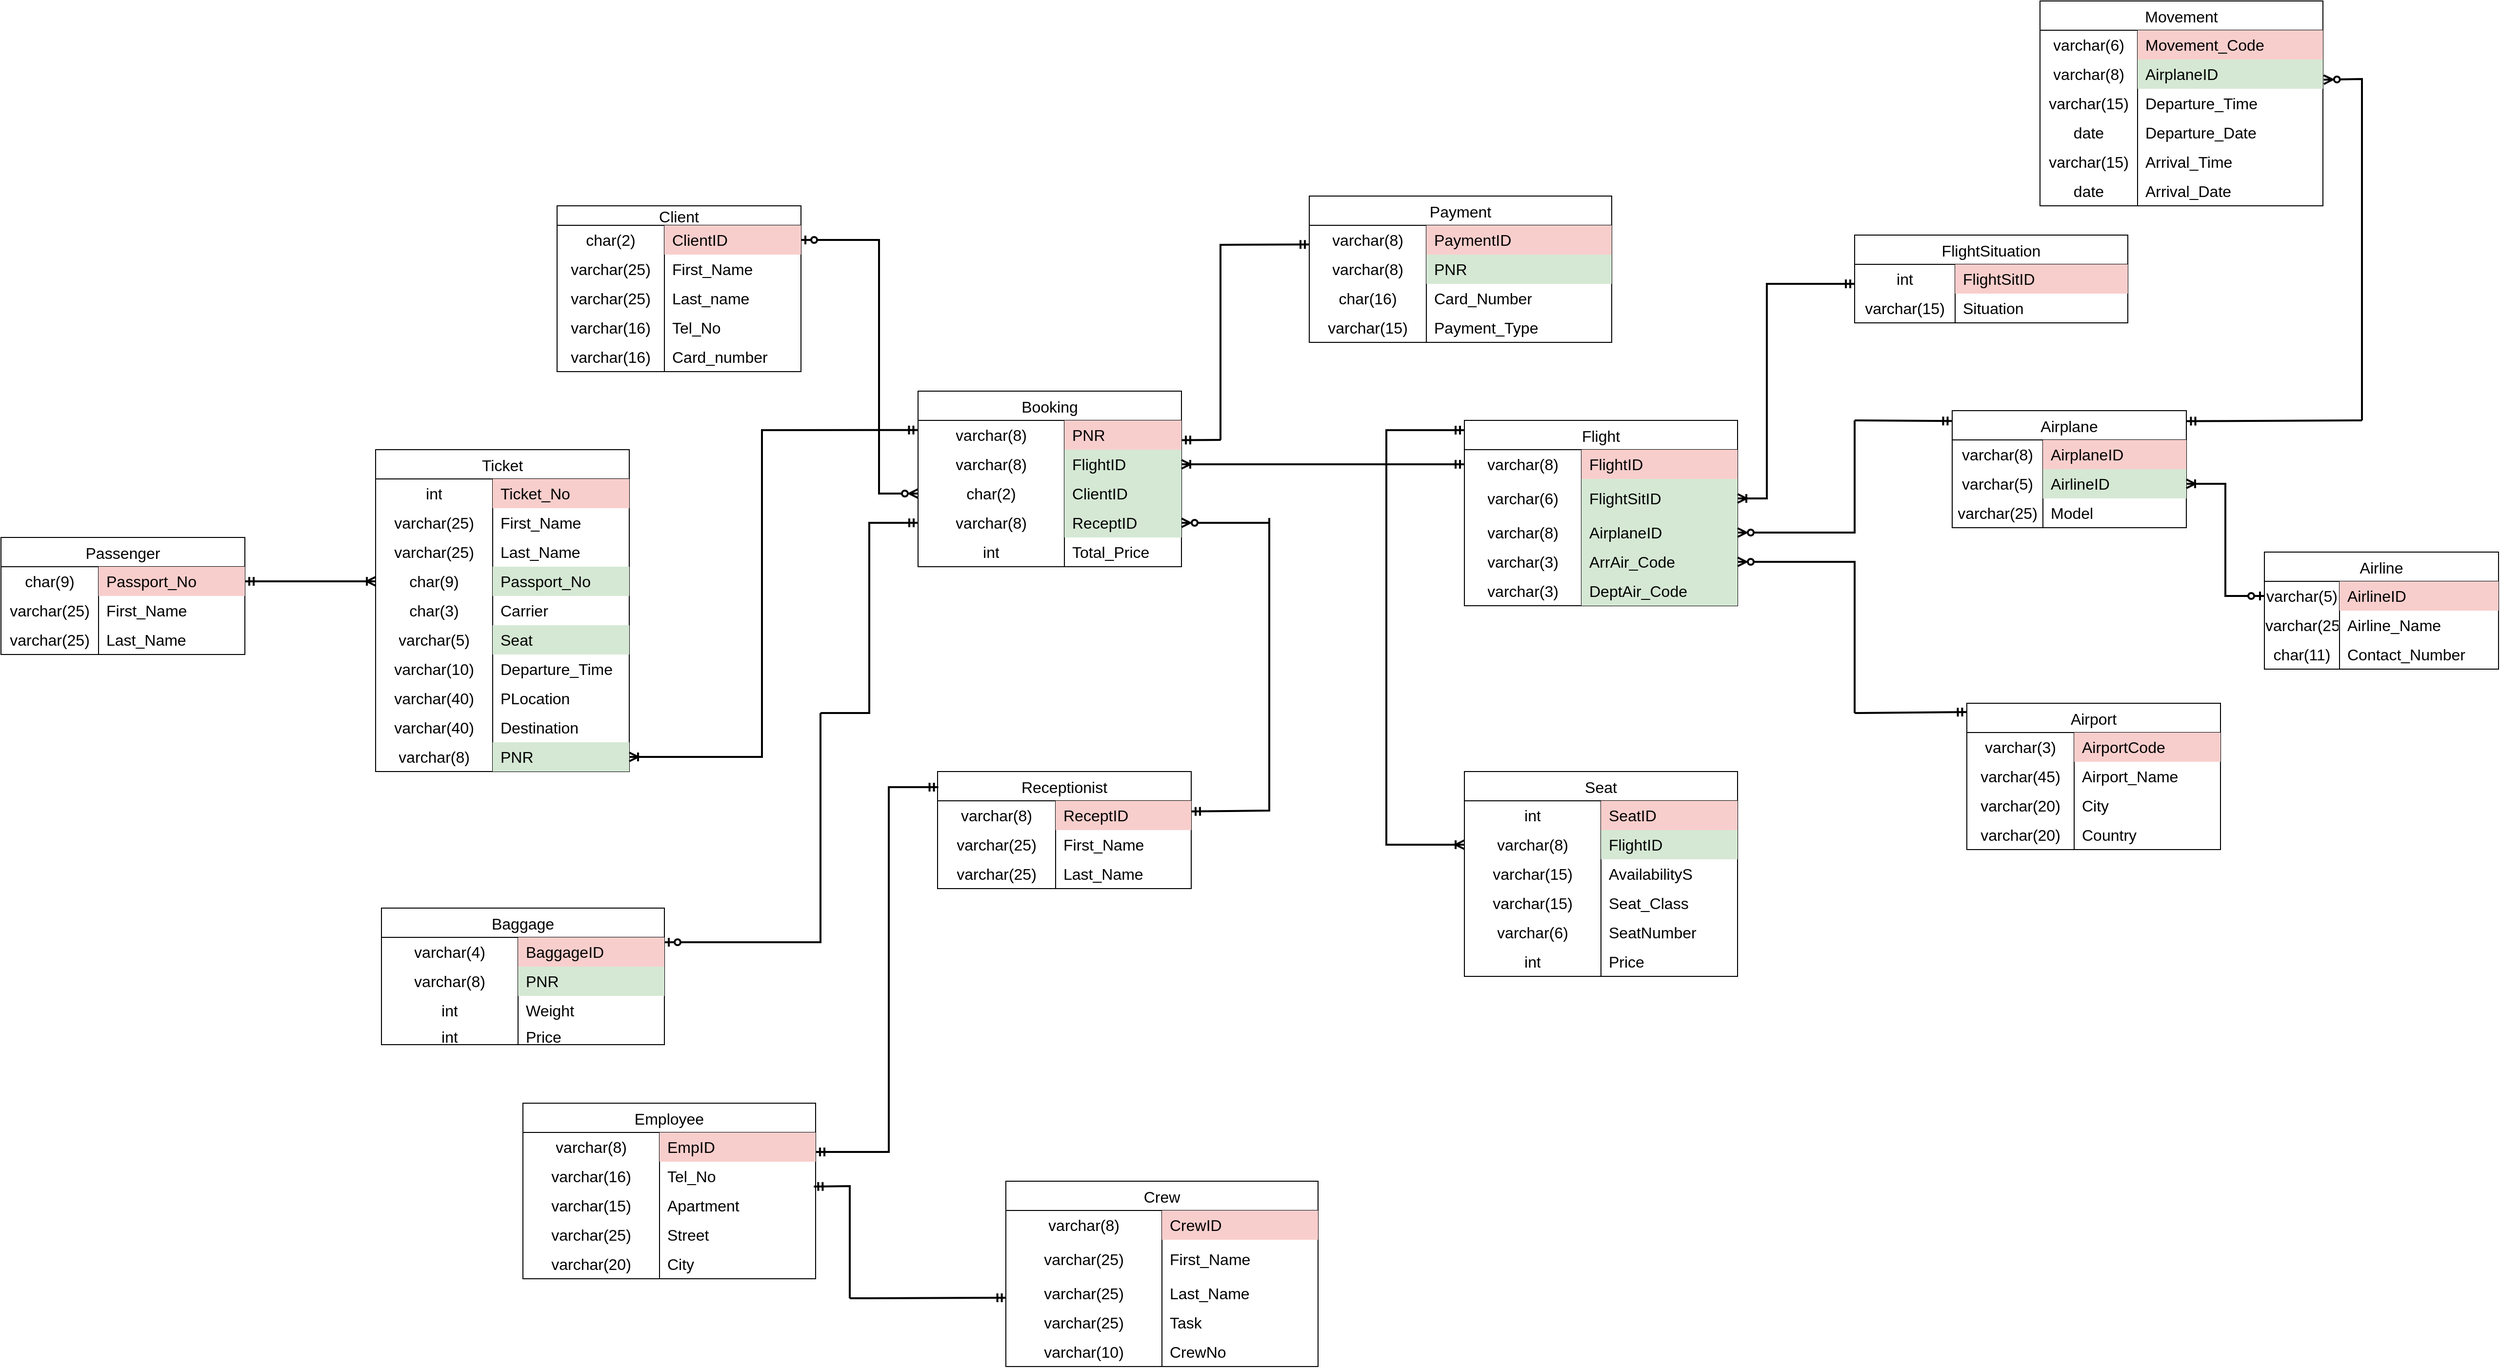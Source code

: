 <mxfile version="21.2.9" type="github">
  <diagram id="87qUSe2Ay2fvS16h31EZ" name="Sayfa -1">
    <mxGraphModel dx="2117" dy="581" grid="1" gridSize="10" guides="1" tooltips="1" connect="1" arrows="1" fold="1" page="1" pageScale="1" pageWidth="827" pageHeight="1169" math="0" shadow="0">
      <root>
        <mxCell id="0" />
        <mxCell id="1" parent="0" />
        <mxCell id="ydyuHpFRoIkNP3I8t9Dv-1" value="Client" style="shape=table;startSize=20;container=1;collapsible=0;childLayout=tableLayout;fixedRows=1;rowLines=0;fontStyle=0;strokeColor=default;fontSize=16;" parent="1" vertex="1">
          <mxGeometry x="470" y="500" width="250" height="170" as="geometry" />
        </mxCell>
        <mxCell id="ydyuHpFRoIkNP3I8t9Dv-14" value="" style="shape=tableRow;horizontal=0;startSize=0;swimlaneHead=0;swimlaneBody=0;top=0;left=0;bottom=0;right=0;collapsible=0;dropTarget=0;fillColor=none;points=[[0,0.5],[1,0.5]];portConstraint=eastwest;strokeColor=inherit;fontSize=16;" parent="ydyuHpFRoIkNP3I8t9Dv-1" vertex="1">
          <mxGeometry y="20" width="250" height="30" as="geometry" />
        </mxCell>
        <mxCell id="ydyuHpFRoIkNP3I8t9Dv-15" value="char(2)" style="shape=partialRectangle;html=1;whiteSpace=wrap;connectable=0;fillColor=none;top=0;left=0;bottom=0;right=0;overflow=hidden;pointerEvents=1;strokeColor=inherit;fontSize=16;" parent="ydyuHpFRoIkNP3I8t9Dv-14" vertex="1">
          <mxGeometry width="110" height="30" as="geometry">
            <mxRectangle width="110" height="30" as="alternateBounds" />
          </mxGeometry>
        </mxCell>
        <mxCell id="ydyuHpFRoIkNP3I8t9Dv-16" value="ClientID" style="shape=partialRectangle;html=1;whiteSpace=wrap;connectable=0;fillColor=#f8cecc;top=0;left=0;bottom=0;right=0;align=left;spacingLeft=6;overflow=hidden;strokeColor=#b85450;fontSize=16;" parent="ydyuHpFRoIkNP3I8t9Dv-14" vertex="1">
          <mxGeometry x="110" width="140" height="30" as="geometry">
            <mxRectangle width="140" height="30" as="alternateBounds" />
          </mxGeometry>
        </mxCell>
        <mxCell id="ydyuHpFRoIkNP3I8t9Dv-2" value="" style="shape=tableRow;horizontal=0;startSize=0;swimlaneHead=0;swimlaneBody=0;top=0;left=0;bottom=0;right=0;collapsible=0;dropTarget=0;fillColor=none;points=[[0,0.5],[1,0.5]];portConstraint=eastwest;strokeColor=inherit;fontSize=16;" parent="ydyuHpFRoIkNP3I8t9Dv-1" vertex="1">
          <mxGeometry y="50" width="250" height="30" as="geometry" />
        </mxCell>
        <mxCell id="ydyuHpFRoIkNP3I8t9Dv-3" value="varchar(25)" style="shape=partialRectangle;html=1;whiteSpace=wrap;connectable=0;fillColor=none;top=0;left=0;bottom=0;right=0;overflow=hidden;pointerEvents=1;strokeColor=inherit;fontSize=16;" parent="ydyuHpFRoIkNP3I8t9Dv-2" vertex="1">
          <mxGeometry width="110" height="30" as="geometry">
            <mxRectangle width="110" height="30" as="alternateBounds" />
          </mxGeometry>
        </mxCell>
        <mxCell id="ydyuHpFRoIkNP3I8t9Dv-4" value="First_Name" style="shape=partialRectangle;html=1;whiteSpace=wrap;connectable=0;fillColor=none;top=0;left=0;bottom=0;right=0;align=left;spacingLeft=6;overflow=hidden;strokeColor=inherit;fontSize=16;" parent="ydyuHpFRoIkNP3I8t9Dv-2" vertex="1">
          <mxGeometry x="110" width="140" height="30" as="geometry">
            <mxRectangle width="140" height="30" as="alternateBounds" />
          </mxGeometry>
        </mxCell>
        <mxCell id="ydyuHpFRoIkNP3I8t9Dv-5" value="" style="shape=tableRow;horizontal=0;startSize=0;swimlaneHead=0;swimlaneBody=0;top=0;left=0;bottom=0;right=0;collapsible=0;dropTarget=0;fillColor=none;points=[[0,0.5],[1,0.5]];portConstraint=eastwest;strokeColor=inherit;fontSize=16;" parent="ydyuHpFRoIkNP3I8t9Dv-1" vertex="1">
          <mxGeometry y="80" width="250" height="30" as="geometry" />
        </mxCell>
        <mxCell id="ydyuHpFRoIkNP3I8t9Dv-6" value="varchar(25)" style="shape=partialRectangle;html=1;whiteSpace=wrap;connectable=0;fillColor=none;top=0;left=0;bottom=0;right=0;overflow=hidden;strokeColor=inherit;fontSize=16;" parent="ydyuHpFRoIkNP3I8t9Dv-5" vertex="1">
          <mxGeometry width="110" height="30" as="geometry">
            <mxRectangle width="110" height="30" as="alternateBounds" />
          </mxGeometry>
        </mxCell>
        <mxCell id="ydyuHpFRoIkNP3I8t9Dv-7" value="Last_name" style="shape=partialRectangle;html=1;whiteSpace=wrap;connectable=0;fillColor=none;top=0;left=0;bottom=0;right=0;align=left;spacingLeft=6;overflow=hidden;strokeColor=inherit;fontSize=16;" parent="ydyuHpFRoIkNP3I8t9Dv-5" vertex="1">
          <mxGeometry x="110" width="140" height="30" as="geometry">
            <mxRectangle width="140" height="30" as="alternateBounds" />
          </mxGeometry>
        </mxCell>
        <mxCell id="ydyuHpFRoIkNP3I8t9Dv-11" value="" style="shape=tableRow;horizontal=0;startSize=0;swimlaneHead=0;swimlaneBody=0;top=0;left=0;bottom=0;right=0;collapsible=0;dropTarget=0;fillColor=none;points=[[0,0.5],[1,0.5]];portConstraint=eastwest;strokeColor=inherit;fontSize=16;" parent="ydyuHpFRoIkNP3I8t9Dv-1" vertex="1">
          <mxGeometry y="110" width="250" height="30" as="geometry" />
        </mxCell>
        <mxCell id="ydyuHpFRoIkNP3I8t9Dv-12" value="varchar(16)" style="shape=partialRectangle;html=1;whiteSpace=wrap;connectable=0;fillColor=none;top=0;left=0;bottom=0;right=0;overflow=hidden;strokeColor=inherit;fontSize=16;" parent="ydyuHpFRoIkNP3I8t9Dv-11" vertex="1">
          <mxGeometry width="110" height="30" as="geometry">
            <mxRectangle width="110" height="30" as="alternateBounds" />
          </mxGeometry>
        </mxCell>
        <mxCell id="ydyuHpFRoIkNP3I8t9Dv-13" value="Tel_No" style="shape=partialRectangle;html=1;whiteSpace=wrap;connectable=0;fillColor=none;top=0;left=0;bottom=0;right=0;align=left;spacingLeft=6;overflow=hidden;strokeColor=inherit;fontSize=16;" parent="ydyuHpFRoIkNP3I8t9Dv-11" vertex="1">
          <mxGeometry x="110" width="140" height="30" as="geometry">
            <mxRectangle width="140" height="30" as="alternateBounds" />
          </mxGeometry>
        </mxCell>
        <mxCell id="ydyuHpFRoIkNP3I8t9Dv-8" value="" style="shape=tableRow;horizontal=0;startSize=0;swimlaneHead=0;swimlaneBody=0;top=0;left=0;bottom=0;right=0;collapsible=0;dropTarget=0;fillColor=none;points=[[0,0.5],[1,0.5]];portConstraint=eastwest;strokeColor=inherit;fontSize=16;" parent="ydyuHpFRoIkNP3I8t9Dv-1" vertex="1">
          <mxGeometry y="140" width="250" height="30" as="geometry" />
        </mxCell>
        <mxCell id="ydyuHpFRoIkNP3I8t9Dv-9" value="varchar(16)" style="shape=partialRectangle;html=1;whiteSpace=wrap;connectable=0;fillColor=none;top=0;left=0;bottom=0;right=0;overflow=hidden;strokeColor=inherit;fontSize=16;" parent="ydyuHpFRoIkNP3I8t9Dv-8" vertex="1">
          <mxGeometry width="110" height="30" as="geometry">
            <mxRectangle width="110" height="30" as="alternateBounds" />
          </mxGeometry>
        </mxCell>
        <mxCell id="ydyuHpFRoIkNP3I8t9Dv-10" value="Card_number" style="shape=partialRectangle;html=1;whiteSpace=wrap;connectable=0;fillColor=none;top=0;left=0;bottom=0;right=0;align=left;spacingLeft=6;overflow=hidden;strokeColor=inherit;fontSize=16;" parent="ydyuHpFRoIkNP3I8t9Dv-8" vertex="1">
          <mxGeometry x="110" width="140" height="30" as="geometry">
            <mxRectangle width="140" height="30" as="alternateBounds" />
          </mxGeometry>
        </mxCell>
        <mxCell id="ydyuHpFRoIkNP3I8t9Dv-17" value="Ticket" style="shape=table;startSize=30;container=1;collapsible=0;childLayout=tableLayout;fixedRows=1;rowLines=0;fontStyle=0;strokeColor=default;fontSize=16;" parent="1" vertex="1">
          <mxGeometry x="284" y="750" width="260" height="330" as="geometry" />
        </mxCell>
        <mxCell id="ydyuHpFRoIkNP3I8t9Dv-18" value="" style="shape=tableRow;horizontal=0;startSize=0;swimlaneHead=0;swimlaneBody=0;top=0;left=0;bottom=0;right=0;collapsible=0;dropTarget=0;fillColor=none;points=[[0,0.5],[1,0.5]];portConstraint=eastwest;strokeColor=inherit;fontSize=16;" parent="ydyuHpFRoIkNP3I8t9Dv-17" vertex="1">
          <mxGeometry y="30" width="260" height="30" as="geometry" />
        </mxCell>
        <mxCell id="ydyuHpFRoIkNP3I8t9Dv-19" value="int" style="shape=partialRectangle;html=1;whiteSpace=wrap;connectable=0;fillColor=none;top=0;left=0;bottom=0;right=0;overflow=hidden;pointerEvents=1;strokeColor=inherit;fontSize=16;" parent="ydyuHpFRoIkNP3I8t9Dv-18" vertex="1">
          <mxGeometry width="120" height="30" as="geometry">
            <mxRectangle width="120" height="30" as="alternateBounds" />
          </mxGeometry>
        </mxCell>
        <mxCell id="ydyuHpFRoIkNP3I8t9Dv-20" value="Ticket_No" style="shape=partialRectangle;html=1;whiteSpace=wrap;connectable=0;fillColor=#f8cecc;top=0;left=0;bottom=0;right=0;align=left;spacingLeft=6;overflow=hidden;strokeColor=#b85450;fontSize=16;" parent="ydyuHpFRoIkNP3I8t9Dv-18" vertex="1">
          <mxGeometry x="120" width="140" height="30" as="geometry">
            <mxRectangle width="140" height="30" as="alternateBounds" />
          </mxGeometry>
        </mxCell>
        <mxCell id="ydyuHpFRoIkNP3I8t9Dv-21" value="" style="shape=tableRow;horizontal=0;startSize=0;swimlaneHead=0;swimlaneBody=0;top=0;left=0;bottom=0;right=0;collapsible=0;dropTarget=0;fillColor=none;points=[[0,0.5],[1,0.5]];portConstraint=eastwest;strokeColor=inherit;fontSize=16;" parent="ydyuHpFRoIkNP3I8t9Dv-17" vertex="1">
          <mxGeometry y="60" width="260" height="30" as="geometry" />
        </mxCell>
        <mxCell id="ydyuHpFRoIkNP3I8t9Dv-22" value="varchar(25)" style="shape=partialRectangle;html=1;whiteSpace=wrap;connectable=0;fillColor=none;top=0;left=0;bottom=0;right=0;overflow=hidden;strokeColor=inherit;fontSize=16;" parent="ydyuHpFRoIkNP3I8t9Dv-21" vertex="1">
          <mxGeometry width="120" height="30" as="geometry">
            <mxRectangle width="120" height="30" as="alternateBounds" />
          </mxGeometry>
        </mxCell>
        <mxCell id="ydyuHpFRoIkNP3I8t9Dv-23" value="First_Name" style="shape=partialRectangle;html=1;whiteSpace=wrap;connectable=0;fillColor=none;top=0;left=0;bottom=0;right=0;align=left;spacingLeft=6;overflow=hidden;strokeColor=inherit;fontSize=16;" parent="ydyuHpFRoIkNP3I8t9Dv-21" vertex="1">
          <mxGeometry x="120" width="140" height="30" as="geometry">
            <mxRectangle width="140" height="30" as="alternateBounds" />
          </mxGeometry>
        </mxCell>
        <mxCell id="ydyuHpFRoIkNP3I8t9Dv-24" value="" style="shape=tableRow;horizontal=0;startSize=0;swimlaneHead=0;swimlaneBody=0;top=0;left=0;bottom=0;right=0;collapsible=0;dropTarget=0;fillColor=none;points=[[0,0.5],[1,0.5]];portConstraint=eastwest;strokeColor=inherit;fontSize=16;" parent="ydyuHpFRoIkNP3I8t9Dv-17" vertex="1">
          <mxGeometry y="90" width="260" height="30" as="geometry" />
        </mxCell>
        <mxCell id="ydyuHpFRoIkNP3I8t9Dv-25" value="varchar(25)" style="shape=partialRectangle;html=1;whiteSpace=wrap;connectable=0;fillColor=none;top=0;left=0;bottom=0;right=0;overflow=hidden;strokeColor=inherit;fontSize=16;" parent="ydyuHpFRoIkNP3I8t9Dv-24" vertex="1">
          <mxGeometry width="120" height="30" as="geometry">
            <mxRectangle width="120" height="30" as="alternateBounds" />
          </mxGeometry>
        </mxCell>
        <mxCell id="ydyuHpFRoIkNP3I8t9Dv-26" value="Last_Name" style="shape=partialRectangle;html=1;whiteSpace=wrap;connectable=0;fillColor=none;top=0;left=0;bottom=0;right=0;align=left;spacingLeft=6;overflow=hidden;strokeColor=inherit;fontSize=16;" parent="ydyuHpFRoIkNP3I8t9Dv-24" vertex="1">
          <mxGeometry x="120" width="140" height="30" as="geometry">
            <mxRectangle width="140" height="30" as="alternateBounds" />
          </mxGeometry>
        </mxCell>
        <mxCell id="ydyuHpFRoIkNP3I8t9Dv-27" value="" style="shape=tableRow;horizontal=0;startSize=0;swimlaneHead=0;swimlaneBody=0;top=0;left=0;bottom=0;right=0;collapsible=0;dropTarget=0;fillColor=none;points=[[0,0.5],[1,0.5]];portConstraint=eastwest;strokeColor=inherit;fontSize=16;" parent="ydyuHpFRoIkNP3I8t9Dv-17" vertex="1">
          <mxGeometry y="120" width="260" height="30" as="geometry" />
        </mxCell>
        <mxCell id="ydyuHpFRoIkNP3I8t9Dv-28" value="char(9)" style="shape=partialRectangle;html=1;whiteSpace=wrap;connectable=0;fillColor=none;top=0;left=0;bottom=0;right=0;overflow=hidden;strokeColor=inherit;fontSize=16;" parent="ydyuHpFRoIkNP3I8t9Dv-27" vertex="1">
          <mxGeometry width="120" height="30" as="geometry">
            <mxRectangle width="120" height="30" as="alternateBounds" />
          </mxGeometry>
        </mxCell>
        <mxCell id="ydyuHpFRoIkNP3I8t9Dv-29" value="Passport_No" style="shape=partialRectangle;html=1;whiteSpace=wrap;connectable=0;fillColor=#d5e8d4;top=0;left=0;bottom=0;right=0;align=left;spacingLeft=6;overflow=hidden;strokeColor=#82b366;fontSize=16;" parent="ydyuHpFRoIkNP3I8t9Dv-27" vertex="1">
          <mxGeometry x="120" width="140" height="30" as="geometry">
            <mxRectangle width="140" height="30" as="alternateBounds" />
          </mxGeometry>
        </mxCell>
        <mxCell id="ydyuHpFRoIkNP3I8t9Dv-33" value="" style="shape=tableRow;horizontal=0;startSize=0;swimlaneHead=0;swimlaneBody=0;top=0;left=0;bottom=0;right=0;collapsible=0;dropTarget=0;fillColor=none;points=[[0,0.5],[1,0.5]];portConstraint=eastwest;strokeColor=inherit;fontSize=16;" parent="ydyuHpFRoIkNP3I8t9Dv-17" vertex="1">
          <mxGeometry y="150" width="260" height="30" as="geometry" />
        </mxCell>
        <mxCell id="ydyuHpFRoIkNP3I8t9Dv-34" value="char(3)" style="shape=partialRectangle;html=1;whiteSpace=wrap;connectable=0;fillColor=none;top=0;left=0;bottom=0;right=0;overflow=hidden;strokeColor=inherit;fontSize=16;" parent="ydyuHpFRoIkNP3I8t9Dv-33" vertex="1">
          <mxGeometry width="120" height="30" as="geometry">
            <mxRectangle width="120" height="30" as="alternateBounds" />
          </mxGeometry>
        </mxCell>
        <mxCell id="ydyuHpFRoIkNP3I8t9Dv-35" value="Carrier" style="shape=partialRectangle;html=1;whiteSpace=wrap;connectable=0;fillColor=none;top=0;left=0;bottom=0;right=0;align=left;spacingLeft=6;overflow=hidden;strokeColor=inherit;fontSize=16;" parent="ydyuHpFRoIkNP3I8t9Dv-33" vertex="1">
          <mxGeometry x="120" width="140" height="30" as="geometry">
            <mxRectangle width="140" height="30" as="alternateBounds" />
          </mxGeometry>
        </mxCell>
        <mxCell id="ydyuHpFRoIkNP3I8t9Dv-39" value="" style="shape=tableRow;horizontal=0;startSize=0;swimlaneHead=0;swimlaneBody=0;top=0;left=0;bottom=0;right=0;collapsible=0;dropTarget=0;fillColor=none;points=[[0,0.5],[1,0.5]];portConstraint=eastwest;strokeColor=inherit;fontSize=16;" parent="ydyuHpFRoIkNP3I8t9Dv-17" vertex="1">
          <mxGeometry y="180" width="260" height="30" as="geometry" />
        </mxCell>
        <mxCell id="ydyuHpFRoIkNP3I8t9Dv-40" value="varchar(5)" style="shape=partialRectangle;html=1;whiteSpace=wrap;connectable=0;fillColor=none;top=0;left=0;bottom=0;right=0;overflow=hidden;strokeColor=inherit;fontSize=16;" parent="ydyuHpFRoIkNP3I8t9Dv-39" vertex="1">
          <mxGeometry width="120" height="30" as="geometry">
            <mxRectangle width="120" height="30" as="alternateBounds" />
          </mxGeometry>
        </mxCell>
        <mxCell id="ydyuHpFRoIkNP3I8t9Dv-41" value="Seat" style="shape=partialRectangle;html=1;whiteSpace=wrap;connectable=0;fillColor=#d5e8d4;top=0;left=0;bottom=0;right=0;align=left;spacingLeft=6;overflow=hidden;strokeColor=#82b366;fontSize=16;" parent="ydyuHpFRoIkNP3I8t9Dv-39" vertex="1">
          <mxGeometry x="120" width="140" height="30" as="geometry">
            <mxRectangle width="140" height="30" as="alternateBounds" />
          </mxGeometry>
        </mxCell>
        <mxCell id="ydyuHpFRoIkNP3I8t9Dv-36" value="" style="shape=tableRow;horizontal=0;startSize=0;swimlaneHead=0;swimlaneBody=0;top=0;left=0;bottom=0;right=0;collapsible=0;dropTarget=0;fillColor=none;points=[[0,0.5],[1,0.5]];portConstraint=eastwest;strokeColor=inherit;fontSize=16;" parent="ydyuHpFRoIkNP3I8t9Dv-17" vertex="1">
          <mxGeometry y="210" width="260" height="30" as="geometry" />
        </mxCell>
        <mxCell id="ydyuHpFRoIkNP3I8t9Dv-37" value="varchar(10)" style="shape=partialRectangle;html=1;whiteSpace=wrap;connectable=0;fillColor=none;top=0;left=0;bottom=0;right=0;overflow=hidden;strokeColor=inherit;fontSize=16;" parent="ydyuHpFRoIkNP3I8t9Dv-36" vertex="1">
          <mxGeometry width="120" height="30" as="geometry">
            <mxRectangle width="120" height="30" as="alternateBounds" />
          </mxGeometry>
        </mxCell>
        <mxCell id="ydyuHpFRoIkNP3I8t9Dv-38" value="Departure_Time" style="shape=partialRectangle;html=1;whiteSpace=wrap;connectable=0;fillColor=none;top=0;left=0;bottom=0;right=0;align=left;spacingLeft=6;overflow=hidden;strokeColor=inherit;fontSize=16;" parent="ydyuHpFRoIkNP3I8t9Dv-36" vertex="1">
          <mxGeometry x="120" width="140" height="30" as="geometry">
            <mxRectangle width="140" height="30" as="alternateBounds" />
          </mxGeometry>
        </mxCell>
        <mxCell id="ydyuHpFRoIkNP3I8t9Dv-30" value="" style="shape=tableRow;horizontal=0;startSize=0;swimlaneHead=0;swimlaneBody=0;top=0;left=0;bottom=0;right=0;collapsible=0;dropTarget=0;fillColor=none;points=[[0,0.5],[1,0.5]];portConstraint=eastwest;strokeColor=inherit;fontSize=16;" parent="ydyuHpFRoIkNP3I8t9Dv-17" vertex="1">
          <mxGeometry y="240" width="260" height="30" as="geometry" />
        </mxCell>
        <mxCell id="ydyuHpFRoIkNP3I8t9Dv-31" value="varchar(40)" style="shape=partialRectangle;html=1;whiteSpace=wrap;connectable=0;fillColor=none;top=0;left=0;bottom=0;right=0;overflow=hidden;strokeColor=inherit;fontSize=16;" parent="ydyuHpFRoIkNP3I8t9Dv-30" vertex="1">
          <mxGeometry width="120" height="30" as="geometry">
            <mxRectangle width="120" height="30" as="alternateBounds" />
          </mxGeometry>
        </mxCell>
        <mxCell id="ydyuHpFRoIkNP3I8t9Dv-32" value="PLocation" style="shape=partialRectangle;html=1;whiteSpace=wrap;connectable=0;fillColor=none;top=0;left=0;bottom=0;right=0;align=left;spacingLeft=6;overflow=hidden;strokeColor=inherit;fontSize=16;" parent="ydyuHpFRoIkNP3I8t9Dv-30" vertex="1">
          <mxGeometry x="120" width="140" height="30" as="geometry">
            <mxRectangle width="140" height="30" as="alternateBounds" />
          </mxGeometry>
        </mxCell>
        <mxCell id="ydyuHpFRoIkNP3I8t9Dv-42" value="" style="shape=tableRow;horizontal=0;startSize=0;swimlaneHead=0;swimlaneBody=0;top=0;left=0;bottom=0;right=0;collapsible=0;dropTarget=0;fillColor=none;points=[[0,0.5],[1,0.5]];portConstraint=eastwest;strokeColor=inherit;fontSize=16;" parent="ydyuHpFRoIkNP3I8t9Dv-17" vertex="1">
          <mxGeometry y="270" width="260" height="30" as="geometry" />
        </mxCell>
        <mxCell id="ydyuHpFRoIkNP3I8t9Dv-43" value="varchar(40)" style="shape=partialRectangle;html=1;whiteSpace=wrap;connectable=0;fillColor=none;top=0;left=0;bottom=0;right=0;overflow=hidden;strokeColor=inherit;fontSize=16;" parent="ydyuHpFRoIkNP3I8t9Dv-42" vertex="1">
          <mxGeometry width="120" height="30" as="geometry">
            <mxRectangle width="120" height="30" as="alternateBounds" />
          </mxGeometry>
        </mxCell>
        <mxCell id="ydyuHpFRoIkNP3I8t9Dv-44" value="Destination" style="shape=partialRectangle;html=1;whiteSpace=wrap;connectable=0;fillColor=none;top=0;left=0;bottom=0;right=0;align=left;spacingLeft=6;overflow=hidden;strokeColor=inherit;fontSize=16;" parent="ydyuHpFRoIkNP3I8t9Dv-42" vertex="1">
          <mxGeometry x="120" width="140" height="30" as="geometry">
            <mxRectangle width="140" height="30" as="alternateBounds" />
          </mxGeometry>
        </mxCell>
        <mxCell id="ydyuHpFRoIkNP3I8t9Dv-45" value="" style="shape=tableRow;horizontal=0;startSize=0;swimlaneHead=0;swimlaneBody=0;top=0;left=0;bottom=0;right=0;collapsible=0;dropTarget=0;fillColor=none;points=[[0,0.5],[1,0.5]];portConstraint=eastwest;strokeColor=inherit;fontSize=16;" parent="ydyuHpFRoIkNP3I8t9Dv-17" vertex="1">
          <mxGeometry y="300" width="260" height="30" as="geometry" />
        </mxCell>
        <mxCell id="ydyuHpFRoIkNP3I8t9Dv-46" value="varchar(8)" style="shape=partialRectangle;html=1;whiteSpace=wrap;connectable=0;fillColor=none;top=0;left=0;bottom=0;right=0;overflow=hidden;strokeColor=inherit;fontSize=16;" parent="ydyuHpFRoIkNP3I8t9Dv-45" vertex="1">
          <mxGeometry width="120" height="30" as="geometry">
            <mxRectangle width="120" height="30" as="alternateBounds" />
          </mxGeometry>
        </mxCell>
        <mxCell id="ydyuHpFRoIkNP3I8t9Dv-47" value="PNR" style="shape=partialRectangle;html=1;whiteSpace=wrap;connectable=0;top=0;left=0;bottom=0;right=0;align=left;spacingLeft=6;overflow=hidden;fontSize=16;fillColor=#d5e8d4;strokeColor=#82b366;" parent="ydyuHpFRoIkNP3I8t9Dv-45" vertex="1">
          <mxGeometry x="120" width="140" height="30" as="geometry">
            <mxRectangle width="140" height="30" as="alternateBounds" />
          </mxGeometry>
        </mxCell>
        <mxCell id="ydyuHpFRoIkNP3I8t9Dv-48" value="&#xa;Booking&#xa;" style="shape=table;startSize=30;container=1;collapsible=0;childLayout=tableLayout;fixedRows=1;rowLines=0;fontStyle=0;strokeColor=default;fontSize=16;" parent="1" vertex="1">
          <mxGeometry x="840" y="690" width="270" height="180" as="geometry" />
        </mxCell>
        <mxCell id="ydyuHpFRoIkNP3I8t9Dv-49" value="" style="shape=tableRow;horizontal=0;startSize=0;swimlaneHead=0;swimlaneBody=0;top=0;left=0;bottom=0;right=0;collapsible=0;dropTarget=0;fillColor=none;points=[[0,0.5],[1,0.5]];portConstraint=eastwest;strokeColor=inherit;fontSize=16;" parent="ydyuHpFRoIkNP3I8t9Dv-48" vertex="1">
          <mxGeometry y="30" width="270" height="30" as="geometry" />
        </mxCell>
        <mxCell id="ydyuHpFRoIkNP3I8t9Dv-50" value="varchar(8)" style="shape=partialRectangle;html=1;whiteSpace=wrap;connectable=0;fillColor=none;top=0;left=0;bottom=0;right=0;overflow=hidden;pointerEvents=1;strokeColor=inherit;fontSize=16;" parent="ydyuHpFRoIkNP3I8t9Dv-49" vertex="1">
          <mxGeometry width="150" height="30" as="geometry">
            <mxRectangle width="150" height="30" as="alternateBounds" />
          </mxGeometry>
        </mxCell>
        <mxCell id="ydyuHpFRoIkNP3I8t9Dv-51" value="PNR" style="shape=partialRectangle;html=1;whiteSpace=wrap;connectable=0;fillColor=#f8cecc;top=0;left=0;bottom=0;right=0;align=left;spacingLeft=6;overflow=hidden;strokeColor=#b85450;fontSize=16;" parent="ydyuHpFRoIkNP3I8t9Dv-49" vertex="1">
          <mxGeometry x="150" width="120" height="30" as="geometry">
            <mxRectangle width="120" height="30" as="alternateBounds" />
          </mxGeometry>
        </mxCell>
        <mxCell id="ydyuHpFRoIkNP3I8t9Dv-52" value="" style="shape=tableRow;horizontal=0;startSize=0;swimlaneHead=0;swimlaneBody=0;top=0;left=0;bottom=0;right=0;collapsible=0;dropTarget=0;fillColor=none;points=[[0,0.5],[1,0.5]];portConstraint=eastwest;strokeColor=inherit;fontSize=16;" parent="ydyuHpFRoIkNP3I8t9Dv-48" vertex="1">
          <mxGeometry y="60" width="270" height="30" as="geometry" />
        </mxCell>
        <mxCell id="ydyuHpFRoIkNP3I8t9Dv-53" value="varchar(8)" style="shape=partialRectangle;html=1;whiteSpace=wrap;connectable=0;fillColor=none;top=0;left=0;bottom=0;right=0;overflow=hidden;strokeColor=inherit;fontSize=16;" parent="ydyuHpFRoIkNP3I8t9Dv-52" vertex="1">
          <mxGeometry width="150" height="30" as="geometry">
            <mxRectangle width="150" height="30" as="alternateBounds" />
          </mxGeometry>
        </mxCell>
        <mxCell id="ydyuHpFRoIkNP3I8t9Dv-54" value="FlightID" style="shape=partialRectangle;html=1;whiteSpace=wrap;connectable=0;fillColor=#d5e8d4;top=0;left=0;bottom=0;right=0;align=left;spacingLeft=6;overflow=hidden;strokeColor=#82b366;fontSize=16;" parent="ydyuHpFRoIkNP3I8t9Dv-52" vertex="1">
          <mxGeometry x="150" width="120" height="30" as="geometry">
            <mxRectangle width="120" height="30" as="alternateBounds" />
          </mxGeometry>
        </mxCell>
        <mxCell id="ydyuHpFRoIkNP3I8t9Dv-61" value="" style="shape=tableRow;horizontal=0;startSize=0;swimlaneHead=0;swimlaneBody=0;top=0;left=0;bottom=0;right=0;collapsible=0;dropTarget=0;fillColor=none;points=[[0,0.5],[1,0.5]];portConstraint=eastwest;strokeColor=inherit;fontSize=16;" parent="ydyuHpFRoIkNP3I8t9Dv-48" vertex="1">
          <mxGeometry y="90" width="270" height="30" as="geometry" />
        </mxCell>
        <mxCell id="ydyuHpFRoIkNP3I8t9Dv-62" value="char(2)" style="shape=partialRectangle;html=1;whiteSpace=wrap;connectable=0;fillColor=none;top=0;left=0;bottom=0;right=0;overflow=hidden;strokeColor=inherit;fontSize=16;" parent="ydyuHpFRoIkNP3I8t9Dv-61" vertex="1">
          <mxGeometry width="150" height="30" as="geometry">
            <mxRectangle width="150" height="30" as="alternateBounds" />
          </mxGeometry>
        </mxCell>
        <mxCell id="ydyuHpFRoIkNP3I8t9Dv-63" value="ClientID" style="shape=partialRectangle;html=1;whiteSpace=wrap;connectable=0;fillColor=#d5e8d4;top=0;left=0;bottom=0;right=0;align=left;spacingLeft=6;overflow=hidden;strokeColor=#82b366;fontSize=16;" parent="ydyuHpFRoIkNP3I8t9Dv-61" vertex="1">
          <mxGeometry x="150" width="120" height="30" as="geometry">
            <mxRectangle width="120" height="30" as="alternateBounds" />
          </mxGeometry>
        </mxCell>
        <mxCell id="ydyuHpFRoIkNP3I8t9Dv-58" value="" style="shape=tableRow;horizontal=0;startSize=0;swimlaneHead=0;swimlaneBody=0;top=0;left=0;bottom=0;right=0;collapsible=0;dropTarget=0;fillColor=none;points=[[0,0.5],[1,0.5]];portConstraint=eastwest;strokeColor=inherit;fontSize=16;" parent="ydyuHpFRoIkNP3I8t9Dv-48" vertex="1">
          <mxGeometry y="120" width="270" height="30" as="geometry" />
        </mxCell>
        <mxCell id="ydyuHpFRoIkNP3I8t9Dv-59" value="varchar(8)" style="shape=partialRectangle;html=1;whiteSpace=wrap;connectable=0;fillColor=none;top=0;left=0;bottom=0;right=0;overflow=hidden;strokeColor=inherit;fontSize=16;" parent="ydyuHpFRoIkNP3I8t9Dv-58" vertex="1">
          <mxGeometry width="150" height="30" as="geometry">
            <mxRectangle width="150" height="30" as="alternateBounds" />
          </mxGeometry>
        </mxCell>
        <mxCell id="ydyuHpFRoIkNP3I8t9Dv-60" value="ReceptID" style="shape=partialRectangle;html=1;whiteSpace=wrap;connectable=0;fillColor=#d5e8d4;top=0;left=0;bottom=0;right=0;align=left;spacingLeft=6;overflow=hidden;strokeColor=#82b366;fontSize=16;" parent="ydyuHpFRoIkNP3I8t9Dv-58" vertex="1">
          <mxGeometry x="150" width="120" height="30" as="geometry">
            <mxRectangle width="120" height="30" as="alternateBounds" />
          </mxGeometry>
        </mxCell>
        <mxCell id="ydyuHpFRoIkNP3I8t9Dv-55" value="" style="shape=tableRow;horizontal=0;startSize=0;swimlaneHead=0;swimlaneBody=0;top=0;left=0;bottom=0;right=0;collapsible=0;dropTarget=0;fillColor=none;points=[[0,0.5],[1,0.5]];portConstraint=eastwest;strokeColor=inherit;fontSize=16;" parent="ydyuHpFRoIkNP3I8t9Dv-48" vertex="1">
          <mxGeometry y="150" width="270" height="30" as="geometry" />
        </mxCell>
        <mxCell id="ydyuHpFRoIkNP3I8t9Dv-56" value="int" style="shape=partialRectangle;html=1;whiteSpace=wrap;connectable=0;fillColor=none;top=0;left=0;bottom=0;right=0;overflow=hidden;strokeColor=inherit;fontSize=16;" parent="ydyuHpFRoIkNP3I8t9Dv-55" vertex="1">
          <mxGeometry width="150" height="30" as="geometry">
            <mxRectangle width="150" height="30" as="alternateBounds" />
          </mxGeometry>
        </mxCell>
        <mxCell id="ydyuHpFRoIkNP3I8t9Dv-57" value="Total_Price" style="shape=partialRectangle;html=1;whiteSpace=wrap;connectable=0;fillColor=none;top=0;left=0;bottom=0;right=0;align=left;spacingLeft=6;overflow=hidden;strokeColor=inherit;fontSize=16;" parent="ydyuHpFRoIkNP3I8t9Dv-55" vertex="1">
          <mxGeometry x="150" width="120" height="30" as="geometry">
            <mxRectangle width="120" height="30" as="alternateBounds" />
          </mxGeometry>
        </mxCell>
        <mxCell id="ydyuHpFRoIkNP3I8t9Dv-64" value="Passenger" style="shape=table;startSize=30;container=1;collapsible=0;childLayout=tableLayout;fixedRows=1;rowLines=0;fontStyle=0;strokeColor=default;fontSize=16;" parent="1" vertex="1">
          <mxGeometry x="-100" y="840" width="250" height="120" as="geometry" />
        </mxCell>
        <mxCell id="ydyuHpFRoIkNP3I8t9Dv-65" value="" style="shape=tableRow;horizontal=0;startSize=0;swimlaneHead=0;swimlaneBody=0;top=0;left=0;bottom=0;right=0;collapsible=0;dropTarget=0;fillColor=none;points=[[0,0.5],[1,0.5]];portConstraint=eastwest;strokeColor=inherit;fontSize=16;" parent="ydyuHpFRoIkNP3I8t9Dv-64" vertex="1">
          <mxGeometry y="30" width="250" height="30" as="geometry" />
        </mxCell>
        <mxCell id="ydyuHpFRoIkNP3I8t9Dv-66" value="char(9)" style="shape=partialRectangle;html=1;whiteSpace=wrap;connectable=0;fillColor=none;top=0;left=0;bottom=0;right=0;overflow=hidden;pointerEvents=1;strokeColor=inherit;fontSize=16;" parent="ydyuHpFRoIkNP3I8t9Dv-65" vertex="1">
          <mxGeometry width="100" height="30" as="geometry">
            <mxRectangle width="100" height="30" as="alternateBounds" />
          </mxGeometry>
        </mxCell>
        <mxCell id="ydyuHpFRoIkNP3I8t9Dv-67" value="Passport_No" style="shape=partialRectangle;html=1;whiteSpace=wrap;connectable=0;fillColor=#f8cecc;top=0;left=0;bottom=0;right=0;align=left;spacingLeft=6;overflow=hidden;strokeColor=#b85450;fontSize=16;" parent="ydyuHpFRoIkNP3I8t9Dv-65" vertex="1">
          <mxGeometry x="100" width="150" height="30" as="geometry">
            <mxRectangle width="150" height="30" as="alternateBounds" />
          </mxGeometry>
        </mxCell>
        <mxCell id="ydyuHpFRoIkNP3I8t9Dv-68" value="" style="shape=tableRow;horizontal=0;startSize=0;swimlaneHead=0;swimlaneBody=0;top=0;left=0;bottom=0;right=0;collapsible=0;dropTarget=0;fillColor=none;points=[[0,0.5],[1,0.5]];portConstraint=eastwest;strokeColor=inherit;fontSize=16;" parent="ydyuHpFRoIkNP3I8t9Dv-64" vertex="1">
          <mxGeometry y="60" width="250" height="30" as="geometry" />
        </mxCell>
        <mxCell id="ydyuHpFRoIkNP3I8t9Dv-69" value="varchar(25)" style="shape=partialRectangle;html=1;whiteSpace=wrap;connectable=0;fillColor=none;top=0;left=0;bottom=0;right=0;overflow=hidden;strokeColor=inherit;fontSize=16;" parent="ydyuHpFRoIkNP3I8t9Dv-68" vertex="1">
          <mxGeometry width="100" height="30" as="geometry">
            <mxRectangle width="100" height="30" as="alternateBounds" />
          </mxGeometry>
        </mxCell>
        <mxCell id="ydyuHpFRoIkNP3I8t9Dv-70" value="First_Name" style="shape=partialRectangle;html=1;whiteSpace=wrap;connectable=0;fillColor=none;top=0;left=0;bottom=0;right=0;align=left;spacingLeft=6;overflow=hidden;strokeColor=inherit;fontSize=16;" parent="ydyuHpFRoIkNP3I8t9Dv-68" vertex="1">
          <mxGeometry x="100" width="150" height="30" as="geometry">
            <mxRectangle width="150" height="30" as="alternateBounds" />
          </mxGeometry>
        </mxCell>
        <mxCell id="ydyuHpFRoIkNP3I8t9Dv-71" value="" style="shape=tableRow;horizontal=0;startSize=0;swimlaneHead=0;swimlaneBody=0;top=0;left=0;bottom=0;right=0;collapsible=0;dropTarget=0;fillColor=none;points=[[0,0.5],[1,0.5]];portConstraint=eastwest;strokeColor=inherit;fontSize=16;" parent="ydyuHpFRoIkNP3I8t9Dv-64" vertex="1">
          <mxGeometry y="90" width="250" height="30" as="geometry" />
        </mxCell>
        <mxCell id="ydyuHpFRoIkNP3I8t9Dv-72" value="varchar(25)" style="shape=partialRectangle;html=1;whiteSpace=wrap;connectable=0;fillColor=none;top=0;left=0;bottom=0;right=0;overflow=hidden;strokeColor=inherit;fontSize=16;" parent="ydyuHpFRoIkNP3I8t9Dv-71" vertex="1">
          <mxGeometry width="100" height="30" as="geometry">
            <mxRectangle width="100" height="30" as="alternateBounds" />
          </mxGeometry>
        </mxCell>
        <mxCell id="ydyuHpFRoIkNP3I8t9Dv-73" value="Last_Name" style="shape=partialRectangle;html=1;whiteSpace=wrap;connectable=0;fillColor=none;top=0;left=0;bottom=0;right=0;align=left;spacingLeft=6;overflow=hidden;strokeColor=inherit;fontSize=16;" parent="ydyuHpFRoIkNP3I8t9Dv-71" vertex="1">
          <mxGeometry x="100" width="150" height="30" as="geometry">
            <mxRectangle width="150" height="30" as="alternateBounds" />
          </mxGeometry>
        </mxCell>
        <mxCell id="ydyuHpFRoIkNP3I8t9Dv-79" value="Payment" style="shape=table;startSize=30;container=1;collapsible=0;childLayout=tableLayout;fixedRows=1;rowLines=0;fontStyle=0;strokeColor=default;fontSize=16;" parent="1" vertex="1">
          <mxGeometry x="1241" y="490" width="310" height="150" as="geometry" />
        </mxCell>
        <mxCell id="ydyuHpFRoIkNP3I8t9Dv-80" value="" style="shape=tableRow;horizontal=0;startSize=0;swimlaneHead=0;swimlaneBody=0;top=0;left=0;bottom=0;right=0;collapsible=0;dropTarget=0;fillColor=none;points=[[0,0.5],[1,0.5]];portConstraint=eastwest;strokeColor=inherit;fontSize=16;" parent="ydyuHpFRoIkNP3I8t9Dv-79" vertex="1">
          <mxGeometry y="30" width="310" height="30" as="geometry" />
        </mxCell>
        <mxCell id="ydyuHpFRoIkNP3I8t9Dv-81" value="varchar(8)" style="shape=partialRectangle;html=1;whiteSpace=wrap;connectable=0;fillColor=none;top=0;left=0;bottom=0;right=0;overflow=hidden;pointerEvents=1;strokeColor=inherit;fontSize=16;" parent="ydyuHpFRoIkNP3I8t9Dv-80" vertex="1">
          <mxGeometry width="120" height="30" as="geometry">
            <mxRectangle width="120" height="30" as="alternateBounds" />
          </mxGeometry>
        </mxCell>
        <mxCell id="ydyuHpFRoIkNP3I8t9Dv-82" value="PaymentID" style="shape=partialRectangle;html=1;whiteSpace=wrap;connectable=0;fillColor=#f8cecc;top=0;left=0;bottom=0;right=0;align=left;spacingLeft=6;overflow=hidden;strokeColor=#b85450;fontSize=16;" parent="ydyuHpFRoIkNP3I8t9Dv-80" vertex="1">
          <mxGeometry x="120" width="190" height="30" as="geometry">
            <mxRectangle width="190" height="30" as="alternateBounds" />
          </mxGeometry>
        </mxCell>
        <mxCell id="ydyuHpFRoIkNP3I8t9Dv-83" value="" style="shape=tableRow;horizontal=0;startSize=0;swimlaneHead=0;swimlaneBody=0;top=0;left=0;bottom=0;right=0;collapsible=0;dropTarget=0;fillColor=none;points=[[0,0.5],[1,0.5]];portConstraint=eastwest;strokeColor=inherit;fontSize=16;" parent="ydyuHpFRoIkNP3I8t9Dv-79" vertex="1">
          <mxGeometry y="60" width="310" height="30" as="geometry" />
        </mxCell>
        <mxCell id="ydyuHpFRoIkNP3I8t9Dv-84" value="varchar(8)" style="shape=partialRectangle;html=1;whiteSpace=wrap;connectable=0;fillColor=none;top=0;left=0;bottom=0;right=0;overflow=hidden;strokeColor=inherit;fontSize=16;" parent="ydyuHpFRoIkNP3I8t9Dv-83" vertex="1">
          <mxGeometry width="120" height="30" as="geometry">
            <mxRectangle width="120" height="30" as="alternateBounds" />
          </mxGeometry>
        </mxCell>
        <mxCell id="ydyuHpFRoIkNP3I8t9Dv-85" value="PNR" style="shape=partialRectangle;html=1;whiteSpace=wrap;connectable=0;fillColor=#d5e8d4;top=0;left=0;bottom=0;right=0;align=left;spacingLeft=6;overflow=hidden;strokeColor=#82b366;fontSize=16;" parent="ydyuHpFRoIkNP3I8t9Dv-83" vertex="1">
          <mxGeometry x="120" width="190" height="30" as="geometry">
            <mxRectangle width="190" height="30" as="alternateBounds" />
          </mxGeometry>
        </mxCell>
        <mxCell id="ydyuHpFRoIkNP3I8t9Dv-89" value="" style="shape=tableRow;horizontal=0;startSize=0;swimlaneHead=0;swimlaneBody=0;top=0;left=0;bottom=0;right=0;collapsible=0;dropTarget=0;fillColor=none;points=[[0,0.5],[1,0.5]];portConstraint=eastwest;strokeColor=inherit;fontSize=16;" parent="ydyuHpFRoIkNP3I8t9Dv-79" vertex="1">
          <mxGeometry y="90" width="310" height="30" as="geometry" />
        </mxCell>
        <mxCell id="ydyuHpFRoIkNP3I8t9Dv-90" value="char(16)" style="shape=partialRectangle;html=1;whiteSpace=wrap;connectable=0;fillColor=none;top=0;left=0;bottom=0;right=0;overflow=hidden;strokeColor=inherit;fontSize=16;" parent="ydyuHpFRoIkNP3I8t9Dv-89" vertex="1">
          <mxGeometry width="120" height="30" as="geometry">
            <mxRectangle width="120" height="30" as="alternateBounds" />
          </mxGeometry>
        </mxCell>
        <mxCell id="ydyuHpFRoIkNP3I8t9Dv-91" value="Card_Number" style="shape=partialRectangle;html=1;whiteSpace=wrap;connectable=0;fillColor=none;top=0;left=0;bottom=0;right=0;align=left;spacingLeft=6;overflow=hidden;strokeColor=inherit;fontSize=16;" parent="ydyuHpFRoIkNP3I8t9Dv-89" vertex="1">
          <mxGeometry x="120" width="190" height="30" as="geometry">
            <mxRectangle width="190" height="30" as="alternateBounds" />
          </mxGeometry>
        </mxCell>
        <mxCell id="ydyuHpFRoIkNP3I8t9Dv-86" value="" style="shape=tableRow;horizontal=0;startSize=0;swimlaneHead=0;swimlaneBody=0;top=0;left=0;bottom=0;right=0;collapsible=0;dropTarget=0;fillColor=none;points=[[0,0.5],[1,0.5]];portConstraint=eastwest;strokeColor=inherit;fontSize=16;" parent="ydyuHpFRoIkNP3I8t9Dv-79" vertex="1">
          <mxGeometry y="120" width="310" height="30" as="geometry" />
        </mxCell>
        <mxCell id="ydyuHpFRoIkNP3I8t9Dv-87" value="varchar(15)" style="shape=partialRectangle;html=1;whiteSpace=wrap;connectable=0;fillColor=none;top=0;left=0;bottom=0;right=0;overflow=hidden;strokeColor=inherit;fontSize=16;" parent="ydyuHpFRoIkNP3I8t9Dv-86" vertex="1">
          <mxGeometry width="120" height="30" as="geometry">
            <mxRectangle width="120" height="30" as="alternateBounds" />
          </mxGeometry>
        </mxCell>
        <mxCell id="ydyuHpFRoIkNP3I8t9Dv-88" value="Payment_Type" style="shape=partialRectangle;html=1;whiteSpace=wrap;connectable=0;fillColor=none;top=0;left=0;bottom=0;right=0;align=left;spacingLeft=6;overflow=hidden;strokeColor=inherit;fontSize=16;" parent="ydyuHpFRoIkNP3I8t9Dv-86" vertex="1">
          <mxGeometry x="120" width="190" height="30" as="geometry">
            <mxRectangle width="190" height="30" as="alternateBounds" />
          </mxGeometry>
        </mxCell>
        <mxCell id="ydyuHpFRoIkNP3I8t9Dv-92" value="Baggage" style="shape=table;startSize=30;container=1;collapsible=0;childLayout=tableLayout;fixedRows=1;rowLines=0;fontStyle=0;strokeColor=default;fontSize=16;" parent="1" vertex="1">
          <mxGeometry x="290" y="1220" width="290" height="140" as="geometry" />
        </mxCell>
        <mxCell id="ydyuHpFRoIkNP3I8t9Dv-93" value="" style="shape=tableRow;horizontal=0;startSize=0;swimlaneHead=0;swimlaneBody=0;top=0;left=0;bottom=0;right=0;collapsible=0;dropTarget=0;fillColor=none;points=[[0,0.5],[1,0.5]];portConstraint=eastwest;strokeColor=inherit;fontSize=16;" parent="ydyuHpFRoIkNP3I8t9Dv-92" vertex="1">
          <mxGeometry y="30" width="290" height="30" as="geometry" />
        </mxCell>
        <mxCell id="ydyuHpFRoIkNP3I8t9Dv-94" value="varchar(4)" style="shape=partialRectangle;html=1;whiteSpace=wrap;connectable=0;fillColor=none;top=0;left=0;bottom=0;right=0;overflow=hidden;pointerEvents=1;strokeColor=inherit;fontSize=16;" parent="ydyuHpFRoIkNP3I8t9Dv-93" vertex="1">
          <mxGeometry width="140" height="30" as="geometry">
            <mxRectangle width="140" height="30" as="alternateBounds" />
          </mxGeometry>
        </mxCell>
        <mxCell id="ydyuHpFRoIkNP3I8t9Dv-95" value="BaggageID" style="shape=partialRectangle;html=1;whiteSpace=wrap;connectable=0;fillColor=#f8cecc;top=0;left=0;bottom=0;right=0;align=left;spacingLeft=6;overflow=hidden;strokeColor=#b85450;fontSize=16;" parent="ydyuHpFRoIkNP3I8t9Dv-93" vertex="1">
          <mxGeometry x="140" width="150" height="30" as="geometry">
            <mxRectangle width="150" height="30" as="alternateBounds" />
          </mxGeometry>
        </mxCell>
        <mxCell id="ydyuHpFRoIkNP3I8t9Dv-96" value="" style="shape=tableRow;horizontal=0;startSize=0;swimlaneHead=0;swimlaneBody=0;top=0;left=0;bottom=0;right=0;collapsible=0;dropTarget=0;fillColor=none;points=[[0,0.5],[1,0.5]];portConstraint=eastwest;strokeColor=inherit;fontSize=16;" parent="ydyuHpFRoIkNP3I8t9Dv-92" vertex="1">
          <mxGeometry y="60" width="290" height="30" as="geometry" />
        </mxCell>
        <mxCell id="ydyuHpFRoIkNP3I8t9Dv-97" value="varchar(8)" style="shape=partialRectangle;html=1;whiteSpace=wrap;connectable=0;fillColor=none;top=0;left=0;bottom=0;right=0;overflow=hidden;strokeColor=inherit;fontSize=16;" parent="ydyuHpFRoIkNP3I8t9Dv-96" vertex="1">
          <mxGeometry width="140" height="30" as="geometry">
            <mxRectangle width="140" height="30" as="alternateBounds" />
          </mxGeometry>
        </mxCell>
        <mxCell id="ydyuHpFRoIkNP3I8t9Dv-98" value="PNR" style="shape=partialRectangle;html=1;whiteSpace=wrap;connectable=0;fillColor=#d5e8d4;top=0;left=0;bottom=0;right=0;align=left;spacingLeft=6;overflow=hidden;strokeColor=#82b366;fontSize=16;" parent="ydyuHpFRoIkNP3I8t9Dv-96" vertex="1">
          <mxGeometry x="140" width="150" height="30" as="geometry">
            <mxRectangle width="150" height="30" as="alternateBounds" />
          </mxGeometry>
        </mxCell>
        <mxCell id="ydyuHpFRoIkNP3I8t9Dv-99" value="" style="shape=tableRow;horizontal=0;startSize=0;swimlaneHead=0;swimlaneBody=0;top=0;left=0;bottom=0;right=0;collapsible=0;dropTarget=0;fillColor=none;points=[[0,0.5],[1,0.5]];portConstraint=eastwest;strokeColor=inherit;fontSize=16;" parent="ydyuHpFRoIkNP3I8t9Dv-92" vertex="1">
          <mxGeometry y="90" width="290" height="30" as="geometry" />
        </mxCell>
        <mxCell id="ydyuHpFRoIkNP3I8t9Dv-100" value="int" style="shape=partialRectangle;html=1;whiteSpace=wrap;connectable=0;fillColor=none;top=0;left=0;bottom=0;right=0;overflow=hidden;strokeColor=inherit;fontSize=16;" parent="ydyuHpFRoIkNP3I8t9Dv-99" vertex="1">
          <mxGeometry width="140" height="30" as="geometry">
            <mxRectangle width="140" height="30" as="alternateBounds" />
          </mxGeometry>
        </mxCell>
        <mxCell id="ydyuHpFRoIkNP3I8t9Dv-101" value="Weight" style="shape=partialRectangle;html=1;whiteSpace=wrap;connectable=0;fillColor=none;top=0;left=0;bottom=0;right=0;align=left;spacingLeft=6;overflow=hidden;strokeColor=inherit;fontSize=16;" parent="ydyuHpFRoIkNP3I8t9Dv-99" vertex="1">
          <mxGeometry x="140" width="150" height="30" as="geometry">
            <mxRectangle width="150" height="30" as="alternateBounds" />
          </mxGeometry>
        </mxCell>
        <mxCell id="ydyuHpFRoIkNP3I8t9Dv-102" value="" style="shape=tableRow;horizontal=0;startSize=0;swimlaneHead=0;swimlaneBody=0;top=0;left=0;bottom=0;right=0;collapsible=0;dropTarget=0;fillColor=none;points=[[0,0.5],[1,0.5]];portConstraint=eastwest;strokeColor=inherit;fontSize=16;" parent="ydyuHpFRoIkNP3I8t9Dv-92" vertex="1">
          <mxGeometry y="120" width="290" height="20" as="geometry" />
        </mxCell>
        <mxCell id="ydyuHpFRoIkNP3I8t9Dv-103" value="int" style="shape=partialRectangle;html=1;whiteSpace=wrap;connectable=0;fillColor=none;top=0;left=0;bottom=0;right=0;overflow=hidden;strokeColor=inherit;fontSize=16;" parent="ydyuHpFRoIkNP3I8t9Dv-102" vertex="1">
          <mxGeometry width="140" height="20" as="geometry">
            <mxRectangle width="140" height="20" as="alternateBounds" />
          </mxGeometry>
        </mxCell>
        <mxCell id="ydyuHpFRoIkNP3I8t9Dv-104" value="Price" style="shape=partialRectangle;html=1;whiteSpace=wrap;connectable=0;fillColor=none;top=0;left=0;bottom=0;right=0;align=left;spacingLeft=6;overflow=hidden;strokeColor=inherit;fontSize=16;" parent="ydyuHpFRoIkNP3I8t9Dv-102" vertex="1">
          <mxGeometry x="140" width="150" height="20" as="geometry">
            <mxRectangle width="150" height="20" as="alternateBounds" />
          </mxGeometry>
        </mxCell>
        <mxCell id="ydyuHpFRoIkNP3I8t9Dv-105" value="Employee" style="shape=table;startSize=30;container=1;collapsible=0;childLayout=tableLayout;fixedRows=1;rowLines=0;fontStyle=0;strokeColor=default;fontSize=16;" parent="1" vertex="1">
          <mxGeometry x="435" y="1420" width="300" height="180" as="geometry" />
        </mxCell>
        <mxCell id="ydyuHpFRoIkNP3I8t9Dv-106" value="" style="shape=tableRow;horizontal=0;startSize=0;swimlaneHead=0;swimlaneBody=0;top=0;left=0;bottom=0;right=0;collapsible=0;dropTarget=0;fillColor=none;points=[[0,0.5],[1,0.5]];portConstraint=eastwest;strokeColor=inherit;fontSize=16;" parent="ydyuHpFRoIkNP3I8t9Dv-105" vertex="1">
          <mxGeometry y="30" width="300" height="30" as="geometry" />
        </mxCell>
        <mxCell id="ydyuHpFRoIkNP3I8t9Dv-107" value="varchar(8)" style="shape=partialRectangle;html=1;whiteSpace=wrap;connectable=0;fillColor=none;top=0;left=0;bottom=0;right=0;overflow=hidden;pointerEvents=1;strokeColor=inherit;fontSize=16;" parent="ydyuHpFRoIkNP3I8t9Dv-106" vertex="1">
          <mxGeometry width="140" height="30" as="geometry">
            <mxRectangle width="140" height="30" as="alternateBounds" />
          </mxGeometry>
        </mxCell>
        <mxCell id="ydyuHpFRoIkNP3I8t9Dv-108" value="EmpID" style="shape=partialRectangle;html=1;whiteSpace=wrap;connectable=0;fillColor=#f8cecc;top=0;left=0;bottom=0;right=0;align=left;spacingLeft=6;overflow=hidden;strokeColor=#b85450;fontSize=16;" parent="ydyuHpFRoIkNP3I8t9Dv-106" vertex="1">
          <mxGeometry x="140" width="160" height="30" as="geometry">
            <mxRectangle width="160" height="30" as="alternateBounds" />
          </mxGeometry>
        </mxCell>
        <mxCell id="ydyuHpFRoIkNP3I8t9Dv-109" value="" style="shape=tableRow;horizontal=0;startSize=0;swimlaneHead=0;swimlaneBody=0;top=0;left=0;bottom=0;right=0;collapsible=0;dropTarget=0;fillColor=none;points=[[0,0.5],[1,0.5]];portConstraint=eastwest;strokeColor=inherit;fontSize=16;" parent="ydyuHpFRoIkNP3I8t9Dv-105" vertex="1">
          <mxGeometry y="60" width="300" height="30" as="geometry" />
        </mxCell>
        <mxCell id="ydyuHpFRoIkNP3I8t9Dv-110" value="varchar(16)" style="shape=partialRectangle;html=1;whiteSpace=wrap;connectable=0;fillColor=none;top=0;left=0;bottom=0;right=0;overflow=hidden;strokeColor=inherit;fontSize=16;" parent="ydyuHpFRoIkNP3I8t9Dv-109" vertex="1">
          <mxGeometry width="140" height="30" as="geometry">
            <mxRectangle width="140" height="30" as="alternateBounds" />
          </mxGeometry>
        </mxCell>
        <mxCell id="ydyuHpFRoIkNP3I8t9Dv-111" value="Tel_No" style="shape=partialRectangle;html=1;whiteSpace=wrap;connectable=0;fillColor=none;top=0;left=0;bottom=0;right=0;align=left;spacingLeft=6;overflow=hidden;strokeColor=inherit;fontSize=16;" parent="ydyuHpFRoIkNP3I8t9Dv-109" vertex="1">
          <mxGeometry x="140" width="160" height="30" as="geometry">
            <mxRectangle width="160" height="30" as="alternateBounds" />
          </mxGeometry>
        </mxCell>
        <mxCell id="ydyuHpFRoIkNP3I8t9Dv-112" value="" style="shape=tableRow;horizontal=0;startSize=0;swimlaneHead=0;swimlaneBody=0;top=0;left=0;bottom=0;right=0;collapsible=0;dropTarget=0;fillColor=none;points=[[0,0.5],[1,0.5]];portConstraint=eastwest;strokeColor=inherit;fontSize=16;" parent="ydyuHpFRoIkNP3I8t9Dv-105" vertex="1">
          <mxGeometry y="90" width="300" height="30" as="geometry" />
        </mxCell>
        <mxCell id="ydyuHpFRoIkNP3I8t9Dv-113" value="varchar(15)" style="shape=partialRectangle;html=1;whiteSpace=wrap;connectable=0;fillColor=none;top=0;left=0;bottom=0;right=0;overflow=hidden;strokeColor=inherit;fontSize=16;" parent="ydyuHpFRoIkNP3I8t9Dv-112" vertex="1">
          <mxGeometry width="140" height="30" as="geometry">
            <mxRectangle width="140" height="30" as="alternateBounds" />
          </mxGeometry>
        </mxCell>
        <mxCell id="ydyuHpFRoIkNP3I8t9Dv-114" value="Apartment" style="shape=partialRectangle;html=1;whiteSpace=wrap;connectable=0;fillColor=none;top=0;left=0;bottom=0;right=0;align=left;spacingLeft=6;overflow=hidden;strokeColor=inherit;fontSize=16;" parent="ydyuHpFRoIkNP3I8t9Dv-112" vertex="1">
          <mxGeometry x="140" width="160" height="30" as="geometry">
            <mxRectangle width="160" height="30" as="alternateBounds" />
          </mxGeometry>
        </mxCell>
        <mxCell id="ydyuHpFRoIkNP3I8t9Dv-115" value="" style="shape=tableRow;horizontal=0;startSize=0;swimlaneHead=0;swimlaneBody=0;top=0;left=0;bottom=0;right=0;collapsible=0;dropTarget=0;fillColor=none;points=[[0,0.5],[1,0.5]];portConstraint=eastwest;strokeColor=inherit;fontSize=16;" parent="ydyuHpFRoIkNP3I8t9Dv-105" vertex="1">
          <mxGeometry y="120" width="300" height="30" as="geometry" />
        </mxCell>
        <mxCell id="ydyuHpFRoIkNP3I8t9Dv-116" value="varchar(25)" style="shape=partialRectangle;html=1;whiteSpace=wrap;connectable=0;fillColor=none;top=0;left=0;bottom=0;right=0;overflow=hidden;strokeColor=inherit;fontSize=16;" parent="ydyuHpFRoIkNP3I8t9Dv-115" vertex="1">
          <mxGeometry width="140" height="30" as="geometry">
            <mxRectangle width="140" height="30" as="alternateBounds" />
          </mxGeometry>
        </mxCell>
        <mxCell id="ydyuHpFRoIkNP3I8t9Dv-117" value="Street" style="shape=partialRectangle;html=1;whiteSpace=wrap;connectable=0;fillColor=none;top=0;left=0;bottom=0;right=0;align=left;spacingLeft=6;overflow=hidden;strokeColor=inherit;fontSize=16;" parent="ydyuHpFRoIkNP3I8t9Dv-115" vertex="1">
          <mxGeometry x="140" width="160" height="30" as="geometry">
            <mxRectangle width="160" height="30" as="alternateBounds" />
          </mxGeometry>
        </mxCell>
        <mxCell id="ydyuHpFRoIkNP3I8t9Dv-118" value="" style="shape=tableRow;horizontal=0;startSize=0;swimlaneHead=0;swimlaneBody=0;top=0;left=0;bottom=0;right=0;collapsible=0;dropTarget=0;fillColor=none;points=[[0,0.5],[1,0.5]];portConstraint=eastwest;strokeColor=inherit;fontSize=16;" parent="ydyuHpFRoIkNP3I8t9Dv-105" vertex="1">
          <mxGeometry y="150" width="300" height="30" as="geometry" />
        </mxCell>
        <mxCell id="ydyuHpFRoIkNP3I8t9Dv-119" value="varchar(20)" style="shape=partialRectangle;html=1;whiteSpace=wrap;connectable=0;fillColor=none;top=0;left=0;bottom=0;right=0;overflow=hidden;strokeColor=inherit;fontSize=16;" parent="ydyuHpFRoIkNP3I8t9Dv-118" vertex="1">
          <mxGeometry width="140" height="30" as="geometry">
            <mxRectangle width="140" height="30" as="alternateBounds" />
          </mxGeometry>
        </mxCell>
        <mxCell id="ydyuHpFRoIkNP3I8t9Dv-120" value="City" style="shape=partialRectangle;html=1;whiteSpace=wrap;connectable=0;fillColor=none;top=0;left=0;bottom=0;right=0;align=left;spacingLeft=6;overflow=hidden;strokeColor=inherit;fontSize=16;" parent="ydyuHpFRoIkNP3I8t9Dv-118" vertex="1">
          <mxGeometry x="140" width="160" height="30" as="geometry">
            <mxRectangle width="160" height="30" as="alternateBounds" />
          </mxGeometry>
        </mxCell>
        <mxCell id="ydyuHpFRoIkNP3I8t9Dv-121" value="Crew" style="shape=table;startSize=30;container=1;collapsible=0;childLayout=tableLayout;fixedRows=1;rowLines=0;fontStyle=0;strokeColor=default;fontSize=16;" parent="1" vertex="1">
          <mxGeometry x="930" y="1500" width="320" height="190" as="geometry" />
        </mxCell>
        <mxCell id="ydyuHpFRoIkNP3I8t9Dv-122" value="" style="shape=tableRow;horizontal=0;startSize=0;swimlaneHead=0;swimlaneBody=0;top=0;left=0;bottom=0;right=0;collapsible=0;dropTarget=0;fillColor=none;points=[[0,0.5],[1,0.5]];portConstraint=eastwest;strokeColor=inherit;fontSize=16;" parent="ydyuHpFRoIkNP3I8t9Dv-121" vertex="1">
          <mxGeometry y="30" width="320" height="30" as="geometry" />
        </mxCell>
        <mxCell id="ydyuHpFRoIkNP3I8t9Dv-123" value="varchar(8)" style="shape=partialRectangle;html=1;whiteSpace=wrap;connectable=0;fillColor=none;top=0;left=0;bottom=0;right=0;overflow=hidden;pointerEvents=1;strokeColor=inherit;fontSize=16;" parent="ydyuHpFRoIkNP3I8t9Dv-122" vertex="1">
          <mxGeometry width="160" height="30" as="geometry">
            <mxRectangle width="160" height="30" as="alternateBounds" />
          </mxGeometry>
        </mxCell>
        <mxCell id="ydyuHpFRoIkNP3I8t9Dv-124" value="CrewID" style="shape=partialRectangle;html=1;whiteSpace=wrap;connectable=0;fillColor=#f8cecc;top=0;left=0;bottom=0;right=0;align=left;spacingLeft=6;overflow=hidden;strokeColor=#b85450;fontSize=16;" parent="ydyuHpFRoIkNP3I8t9Dv-122" vertex="1">
          <mxGeometry x="160" width="160" height="30" as="geometry">
            <mxRectangle width="160" height="30" as="alternateBounds" />
          </mxGeometry>
        </mxCell>
        <mxCell id="ydyuHpFRoIkNP3I8t9Dv-125" value="" style="shape=tableRow;horizontal=0;startSize=0;swimlaneHead=0;swimlaneBody=0;top=0;left=0;bottom=0;right=0;collapsible=0;dropTarget=0;fillColor=none;points=[[0,0.5],[1,0.5]];portConstraint=eastwest;strokeColor=inherit;fontSize=16;" parent="ydyuHpFRoIkNP3I8t9Dv-121" vertex="1">
          <mxGeometry y="60" width="320" height="40" as="geometry" />
        </mxCell>
        <mxCell id="ydyuHpFRoIkNP3I8t9Dv-126" value="varchar(25)" style="shape=partialRectangle;html=1;whiteSpace=wrap;connectable=0;fillColor=none;top=0;left=0;bottom=0;right=0;overflow=hidden;strokeColor=inherit;fontSize=16;" parent="ydyuHpFRoIkNP3I8t9Dv-125" vertex="1">
          <mxGeometry width="160" height="40" as="geometry">
            <mxRectangle width="160" height="40" as="alternateBounds" />
          </mxGeometry>
        </mxCell>
        <mxCell id="ydyuHpFRoIkNP3I8t9Dv-127" value="First_Name" style="shape=partialRectangle;html=1;whiteSpace=wrap;connectable=0;fillColor=none;top=0;left=0;bottom=0;right=0;align=left;spacingLeft=6;overflow=hidden;strokeColor=inherit;fontSize=16;" parent="ydyuHpFRoIkNP3I8t9Dv-125" vertex="1">
          <mxGeometry x="160" width="160" height="40" as="geometry">
            <mxRectangle width="160" height="40" as="alternateBounds" />
          </mxGeometry>
        </mxCell>
        <mxCell id="ydyuHpFRoIkNP3I8t9Dv-128" value="" style="shape=tableRow;horizontal=0;startSize=0;swimlaneHead=0;swimlaneBody=0;top=0;left=0;bottom=0;right=0;collapsible=0;dropTarget=0;fillColor=none;points=[[0,0.5],[1,0.5]];portConstraint=eastwest;strokeColor=inherit;fontSize=16;" parent="ydyuHpFRoIkNP3I8t9Dv-121" vertex="1">
          <mxGeometry y="100" width="320" height="30" as="geometry" />
        </mxCell>
        <mxCell id="ydyuHpFRoIkNP3I8t9Dv-129" value="varchar(25)" style="shape=partialRectangle;html=1;whiteSpace=wrap;connectable=0;fillColor=none;top=0;left=0;bottom=0;right=0;overflow=hidden;strokeColor=inherit;fontSize=16;" parent="ydyuHpFRoIkNP3I8t9Dv-128" vertex="1">
          <mxGeometry width="160" height="30" as="geometry">
            <mxRectangle width="160" height="30" as="alternateBounds" />
          </mxGeometry>
        </mxCell>
        <mxCell id="ydyuHpFRoIkNP3I8t9Dv-130" value="Last_Name" style="shape=partialRectangle;html=1;whiteSpace=wrap;connectable=0;fillColor=none;top=0;left=0;bottom=0;right=0;align=left;spacingLeft=6;overflow=hidden;strokeColor=inherit;fontSize=16;" parent="ydyuHpFRoIkNP3I8t9Dv-128" vertex="1">
          <mxGeometry x="160" width="160" height="30" as="geometry">
            <mxRectangle width="160" height="30" as="alternateBounds" />
          </mxGeometry>
        </mxCell>
        <mxCell id="ydyuHpFRoIkNP3I8t9Dv-131" value="" style="shape=tableRow;horizontal=0;startSize=0;swimlaneHead=0;swimlaneBody=0;top=0;left=0;bottom=0;right=0;collapsible=0;dropTarget=0;fillColor=none;points=[[0,0.5],[1,0.5]];portConstraint=eastwest;strokeColor=inherit;fontSize=16;" parent="ydyuHpFRoIkNP3I8t9Dv-121" vertex="1">
          <mxGeometry y="130" width="320" height="30" as="geometry" />
        </mxCell>
        <mxCell id="ydyuHpFRoIkNP3I8t9Dv-132" value="varchar(25)" style="shape=partialRectangle;html=1;whiteSpace=wrap;connectable=0;fillColor=none;top=0;left=0;bottom=0;right=0;overflow=hidden;strokeColor=inherit;fontSize=16;" parent="ydyuHpFRoIkNP3I8t9Dv-131" vertex="1">
          <mxGeometry width="160" height="30" as="geometry">
            <mxRectangle width="160" height="30" as="alternateBounds" />
          </mxGeometry>
        </mxCell>
        <mxCell id="ydyuHpFRoIkNP3I8t9Dv-133" value="Task" style="shape=partialRectangle;html=1;whiteSpace=wrap;connectable=0;fillColor=none;top=0;left=0;bottom=0;right=0;align=left;spacingLeft=6;overflow=hidden;strokeColor=inherit;fontSize=16;" parent="ydyuHpFRoIkNP3I8t9Dv-131" vertex="1">
          <mxGeometry x="160" width="160" height="30" as="geometry">
            <mxRectangle width="160" height="30" as="alternateBounds" />
          </mxGeometry>
        </mxCell>
        <mxCell id="ydyuHpFRoIkNP3I8t9Dv-134" value="" style="shape=tableRow;horizontal=0;startSize=0;swimlaneHead=0;swimlaneBody=0;top=0;left=0;bottom=0;right=0;collapsible=0;dropTarget=0;fillColor=none;points=[[0,0.5],[1,0.5]];portConstraint=eastwest;strokeColor=inherit;fontSize=16;" parent="ydyuHpFRoIkNP3I8t9Dv-121" vertex="1">
          <mxGeometry y="160" width="320" height="30" as="geometry" />
        </mxCell>
        <mxCell id="ydyuHpFRoIkNP3I8t9Dv-135" value="varchar(10)" style="shape=partialRectangle;html=1;whiteSpace=wrap;connectable=0;fillColor=none;top=0;left=0;bottom=0;right=0;overflow=hidden;strokeColor=inherit;fontSize=16;" parent="ydyuHpFRoIkNP3I8t9Dv-134" vertex="1">
          <mxGeometry width="160" height="30" as="geometry">
            <mxRectangle width="160" height="30" as="alternateBounds" />
          </mxGeometry>
        </mxCell>
        <mxCell id="ydyuHpFRoIkNP3I8t9Dv-136" value="CrewNo" style="shape=partialRectangle;html=1;whiteSpace=wrap;connectable=0;fillColor=none;top=0;left=0;bottom=0;right=0;align=left;spacingLeft=6;overflow=hidden;strokeColor=inherit;fontSize=16;" parent="ydyuHpFRoIkNP3I8t9Dv-134" vertex="1">
          <mxGeometry x="160" width="160" height="30" as="geometry">
            <mxRectangle width="160" height="30" as="alternateBounds" />
          </mxGeometry>
        </mxCell>
        <mxCell id="ydyuHpFRoIkNP3I8t9Dv-137" value="Receptionist" style="shape=table;startSize=30;container=1;collapsible=0;childLayout=tableLayout;fixedRows=1;rowLines=0;fontStyle=0;strokeColor=default;fontSize=16;" parent="1" vertex="1">
          <mxGeometry x="860" y="1080" width="260" height="120" as="geometry" />
        </mxCell>
        <mxCell id="ydyuHpFRoIkNP3I8t9Dv-138" value="" style="shape=tableRow;horizontal=0;startSize=0;swimlaneHead=0;swimlaneBody=0;top=0;left=0;bottom=0;right=0;collapsible=0;dropTarget=0;fillColor=none;points=[[0,0.5],[1,0.5]];portConstraint=eastwest;strokeColor=inherit;fontSize=16;" parent="ydyuHpFRoIkNP3I8t9Dv-137" vertex="1">
          <mxGeometry y="30" width="260" height="30" as="geometry" />
        </mxCell>
        <mxCell id="ydyuHpFRoIkNP3I8t9Dv-139" value="varchar(8)" style="shape=partialRectangle;html=1;whiteSpace=wrap;connectable=0;fillColor=none;top=0;left=0;bottom=0;right=0;overflow=hidden;pointerEvents=1;strokeColor=inherit;fontSize=16;" parent="ydyuHpFRoIkNP3I8t9Dv-138" vertex="1">
          <mxGeometry width="121" height="30" as="geometry">
            <mxRectangle width="121" height="30" as="alternateBounds" />
          </mxGeometry>
        </mxCell>
        <mxCell id="ydyuHpFRoIkNP3I8t9Dv-140" value="ReceptID" style="shape=partialRectangle;html=1;whiteSpace=wrap;connectable=0;fillColor=#f8cecc;top=0;left=0;bottom=0;right=0;align=left;spacingLeft=6;overflow=hidden;strokeColor=#b85450;fontSize=16;" parent="ydyuHpFRoIkNP3I8t9Dv-138" vertex="1">
          <mxGeometry x="121" width="139" height="30" as="geometry">
            <mxRectangle width="139" height="30" as="alternateBounds" />
          </mxGeometry>
        </mxCell>
        <mxCell id="ydyuHpFRoIkNP3I8t9Dv-141" value="" style="shape=tableRow;horizontal=0;startSize=0;swimlaneHead=0;swimlaneBody=0;top=0;left=0;bottom=0;right=0;collapsible=0;dropTarget=0;fillColor=none;points=[[0,0.5],[1,0.5]];portConstraint=eastwest;strokeColor=inherit;fontSize=16;" parent="ydyuHpFRoIkNP3I8t9Dv-137" vertex="1">
          <mxGeometry y="60" width="260" height="30" as="geometry" />
        </mxCell>
        <mxCell id="ydyuHpFRoIkNP3I8t9Dv-142" value="varchar(25)" style="shape=partialRectangle;html=1;whiteSpace=wrap;connectable=0;fillColor=none;top=0;left=0;bottom=0;right=0;overflow=hidden;strokeColor=inherit;fontSize=16;" parent="ydyuHpFRoIkNP3I8t9Dv-141" vertex="1">
          <mxGeometry width="121" height="30" as="geometry">
            <mxRectangle width="121" height="30" as="alternateBounds" />
          </mxGeometry>
        </mxCell>
        <mxCell id="ydyuHpFRoIkNP3I8t9Dv-143" value="First_Name" style="shape=partialRectangle;html=1;whiteSpace=wrap;connectable=0;fillColor=none;top=0;left=0;bottom=0;right=0;align=left;spacingLeft=6;overflow=hidden;strokeColor=inherit;fontSize=16;" parent="ydyuHpFRoIkNP3I8t9Dv-141" vertex="1">
          <mxGeometry x="121" width="139" height="30" as="geometry">
            <mxRectangle width="139" height="30" as="alternateBounds" />
          </mxGeometry>
        </mxCell>
        <mxCell id="ydyuHpFRoIkNP3I8t9Dv-144" value="" style="shape=tableRow;horizontal=0;startSize=0;swimlaneHead=0;swimlaneBody=0;top=0;left=0;bottom=0;right=0;collapsible=0;dropTarget=0;fillColor=none;points=[[0,0.5],[1,0.5]];portConstraint=eastwest;strokeColor=inherit;fontSize=16;" parent="ydyuHpFRoIkNP3I8t9Dv-137" vertex="1">
          <mxGeometry y="90" width="260" height="30" as="geometry" />
        </mxCell>
        <mxCell id="ydyuHpFRoIkNP3I8t9Dv-145" value="varchar(25)" style="shape=partialRectangle;html=1;whiteSpace=wrap;connectable=0;fillColor=none;top=0;left=0;bottom=0;right=0;overflow=hidden;strokeColor=inherit;fontSize=16;" parent="ydyuHpFRoIkNP3I8t9Dv-144" vertex="1">
          <mxGeometry width="121" height="30" as="geometry">
            <mxRectangle width="121" height="30" as="alternateBounds" />
          </mxGeometry>
        </mxCell>
        <mxCell id="ydyuHpFRoIkNP3I8t9Dv-146" value="Last_Name" style="shape=partialRectangle;html=1;whiteSpace=wrap;connectable=0;fillColor=none;top=0;left=0;bottom=0;right=0;align=left;spacingLeft=6;overflow=hidden;strokeColor=inherit;fontSize=16;" parent="ydyuHpFRoIkNP3I8t9Dv-144" vertex="1">
          <mxGeometry x="121" width="139" height="30" as="geometry">
            <mxRectangle width="139" height="30" as="alternateBounds" />
          </mxGeometry>
        </mxCell>
        <mxCell id="ydyuHpFRoIkNP3I8t9Dv-147" value="Flight" style="shape=table;startSize=30;container=1;collapsible=0;childLayout=tableLayout;fixedRows=1;rowLines=0;fontStyle=0;strokeColor=default;fontSize=16;" parent="1" vertex="1">
          <mxGeometry x="1400" y="720" width="280" height="190" as="geometry" />
        </mxCell>
        <mxCell id="ydyuHpFRoIkNP3I8t9Dv-148" value="" style="shape=tableRow;horizontal=0;startSize=0;swimlaneHead=0;swimlaneBody=0;top=0;left=0;bottom=0;right=0;collapsible=0;dropTarget=0;fillColor=none;points=[[0,0.5],[1,0.5]];portConstraint=eastwest;strokeColor=inherit;fontSize=16;" parent="ydyuHpFRoIkNP3I8t9Dv-147" vertex="1">
          <mxGeometry y="30" width="280" height="30" as="geometry" />
        </mxCell>
        <mxCell id="ydyuHpFRoIkNP3I8t9Dv-149" value="varchar(8)" style="shape=partialRectangle;html=1;whiteSpace=wrap;connectable=0;fillColor=none;top=0;left=0;bottom=0;right=0;overflow=hidden;pointerEvents=1;strokeColor=inherit;fontSize=16;" parent="ydyuHpFRoIkNP3I8t9Dv-148" vertex="1">
          <mxGeometry width="120" height="30" as="geometry">
            <mxRectangle width="120" height="30" as="alternateBounds" />
          </mxGeometry>
        </mxCell>
        <mxCell id="ydyuHpFRoIkNP3I8t9Dv-150" value="FlightID" style="shape=partialRectangle;html=1;whiteSpace=wrap;connectable=0;fillColor=#f8cecc;top=0;left=0;bottom=0;right=0;align=left;spacingLeft=6;overflow=hidden;strokeColor=#b85450;fontSize=16;" parent="ydyuHpFRoIkNP3I8t9Dv-148" vertex="1">
          <mxGeometry x="120" width="160" height="30" as="geometry">
            <mxRectangle width="160" height="30" as="alternateBounds" />
          </mxGeometry>
        </mxCell>
        <mxCell id="ydyuHpFRoIkNP3I8t9Dv-151" value="" style="shape=tableRow;horizontal=0;startSize=0;swimlaneHead=0;swimlaneBody=0;top=0;left=0;bottom=0;right=0;collapsible=0;dropTarget=0;fillColor=none;points=[[0,0.5],[1,0.5]];portConstraint=eastwest;strokeColor=inherit;fontSize=16;" parent="ydyuHpFRoIkNP3I8t9Dv-147" vertex="1">
          <mxGeometry y="60" width="280" height="40" as="geometry" />
        </mxCell>
        <mxCell id="ydyuHpFRoIkNP3I8t9Dv-152" value="varchar(6)" style="shape=partialRectangle;html=1;whiteSpace=wrap;connectable=0;fillColor=none;top=0;left=0;bottom=0;right=0;overflow=hidden;strokeColor=inherit;fontSize=16;" parent="ydyuHpFRoIkNP3I8t9Dv-151" vertex="1">
          <mxGeometry width="120" height="40" as="geometry">
            <mxRectangle width="120" height="40" as="alternateBounds" />
          </mxGeometry>
        </mxCell>
        <mxCell id="ydyuHpFRoIkNP3I8t9Dv-153" value="FlightSitID" style="shape=partialRectangle;html=1;whiteSpace=wrap;connectable=0;fillColor=#d5e8d4;top=0;left=0;bottom=0;right=0;align=left;spacingLeft=6;overflow=hidden;strokeColor=#82b366;fontSize=16;" parent="ydyuHpFRoIkNP3I8t9Dv-151" vertex="1">
          <mxGeometry x="120" width="160" height="40" as="geometry">
            <mxRectangle width="160" height="40" as="alternateBounds" />
          </mxGeometry>
        </mxCell>
        <mxCell id="ydyuHpFRoIkNP3I8t9Dv-154" value="" style="shape=tableRow;horizontal=0;startSize=0;swimlaneHead=0;swimlaneBody=0;top=0;left=0;bottom=0;right=0;collapsible=0;dropTarget=0;fillColor=none;points=[[0,0.5],[1,0.5]];portConstraint=eastwest;strokeColor=inherit;fontSize=16;" parent="ydyuHpFRoIkNP3I8t9Dv-147" vertex="1">
          <mxGeometry y="100" width="280" height="30" as="geometry" />
        </mxCell>
        <mxCell id="ydyuHpFRoIkNP3I8t9Dv-155" value="varchar(8)" style="shape=partialRectangle;html=1;whiteSpace=wrap;connectable=0;fillColor=none;top=0;left=0;bottom=0;right=0;overflow=hidden;strokeColor=inherit;fontSize=16;" parent="ydyuHpFRoIkNP3I8t9Dv-154" vertex="1">
          <mxGeometry width="120" height="30" as="geometry">
            <mxRectangle width="120" height="30" as="alternateBounds" />
          </mxGeometry>
        </mxCell>
        <mxCell id="ydyuHpFRoIkNP3I8t9Dv-156" value="AirplaneID" style="shape=partialRectangle;html=1;whiteSpace=wrap;connectable=0;fillColor=#d5e8d4;top=0;left=0;bottom=0;right=0;align=left;spacingLeft=6;overflow=hidden;strokeColor=#82b366;fontSize=16;" parent="ydyuHpFRoIkNP3I8t9Dv-154" vertex="1">
          <mxGeometry x="120" width="160" height="30" as="geometry">
            <mxRectangle width="160" height="30" as="alternateBounds" />
          </mxGeometry>
        </mxCell>
        <mxCell id="ydyuHpFRoIkNP3I8t9Dv-157" value="" style="shape=tableRow;horizontal=0;startSize=0;swimlaneHead=0;swimlaneBody=0;top=0;left=0;bottom=0;right=0;collapsible=0;dropTarget=0;fillColor=none;points=[[0,0.5],[1,0.5]];portConstraint=eastwest;strokeColor=inherit;fontSize=16;" parent="ydyuHpFRoIkNP3I8t9Dv-147" vertex="1">
          <mxGeometry y="130" width="280" height="30" as="geometry" />
        </mxCell>
        <mxCell id="ydyuHpFRoIkNP3I8t9Dv-158" value="varchar(3)" style="shape=partialRectangle;html=1;whiteSpace=wrap;connectable=0;fillColor=none;top=0;left=0;bottom=0;right=0;overflow=hidden;strokeColor=inherit;fontSize=16;" parent="ydyuHpFRoIkNP3I8t9Dv-157" vertex="1">
          <mxGeometry width="120" height="30" as="geometry">
            <mxRectangle width="120" height="30" as="alternateBounds" />
          </mxGeometry>
        </mxCell>
        <mxCell id="ydyuHpFRoIkNP3I8t9Dv-159" value="ArrAir_Code" style="shape=partialRectangle;html=1;whiteSpace=wrap;connectable=0;fillColor=#d5e8d4;top=0;left=0;bottom=0;right=0;align=left;spacingLeft=6;overflow=hidden;strokeColor=#82b366;fontSize=16;" parent="ydyuHpFRoIkNP3I8t9Dv-157" vertex="1">
          <mxGeometry x="120" width="160" height="30" as="geometry">
            <mxRectangle width="160" height="30" as="alternateBounds" />
          </mxGeometry>
        </mxCell>
        <mxCell id="ydyuHpFRoIkNP3I8t9Dv-160" value="" style="shape=tableRow;horizontal=0;startSize=0;swimlaneHead=0;swimlaneBody=0;top=0;left=0;bottom=0;right=0;collapsible=0;dropTarget=0;fillColor=none;points=[[0,0.5],[1,0.5]];portConstraint=eastwest;strokeColor=inherit;fontSize=16;" parent="ydyuHpFRoIkNP3I8t9Dv-147" vertex="1">
          <mxGeometry y="160" width="280" height="30" as="geometry" />
        </mxCell>
        <mxCell id="ydyuHpFRoIkNP3I8t9Dv-161" value="varchar(3)" style="shape=partialRectangle;html=1;whiteSpace=wrap;connectable=0;fillColor=none;top=0;left=0;bottom=0;right=0;overflow=hidden;strokeColor=inherit;fontSize=16;" parent="ydyuHpFRoIkNP3I8t9Dv-160" vertex="1">
          <mxGeometry width="120" height="30" as="geometry">
            <mxRectangle width="120" height="30" as="alternateBounds" />
          </mxGeometry>
        </mxCell>
        <mxCell id="ydyuHpFRoIkNP3I8t9Dv-162" value="DeptAir_Code" style="shape=partialRectangle;html=1;whiteSpace=wrap;connectable=0;fillColor=#d5e8d4;top=0;left=0;bottom=0;right=0;align=left;spacingLeft=6;overflow=hidden;strokeColor=#82b366;fontSize=16;" parent="ydyuHpFRoIkNP3I8t9Dv-160" vertex="1">
          <mxGeometry x="120" width="160" height="30" as="geometry">
            <mxRectangle width="160" height="30" as="alternateBounds" />
          </mxGeometry>
        </mxCell>
        <mxCell id="ydyuHpFRoIkNP3I8t9Dv-163" value="Seat" style="shape=table;startSize=30;container=1;collapsible=0;childLayout=tableLayout;fixedRows=1;rowLines=0;fontStyle=0;strokeColor=default;fontSize=16;" parent="1" vertex="1">
          <mxGeometry x="1400" y="1080" width="280" height="210" as="geometry" />
        </mxCell>
        <mxCell id="ydyuHpFRoIkNP3I8t9Dv-164" value="" style="shape=tableRow;horizontal=0;startSize=0;swimlaneHead=0;swimlaneBody=0;top=0;left=0;bottom=0;right=0;collapsible=0;dropTarget=0;fillColor=none;points=[[0,0.5],[1,0.5]];portConstraint=eastwest;strokeColor=inherit;fontSize=16;" parent="ydyuHpFRoIkNP3I8t9Dv-163" vertex="1">
          <mxGeometry y="30" width="280" height="30" as="geometry" />
        </mxCell>
        <mxCell id="ydyuHpFRoIkNP3I8t9Dv-165" value="int" style="shape=partialRectangle;html=1;whiteSpace=wrap;connectable=0;fillColor=none;top=0;left=0;bottom=0;right=0;overflow=hidden;pointerEvents=1;strokeColor=inherit;fontSize=16;" parent="ydyuHpFRoIkNP3I8t9Dv-164" vertex="1">
          <mxGeometry width="140" height="30" as="geometry">
            <mxRectangle width="140" height="30" as="alternateBounds" />
          </mxGeometry>
        </mxCell>
        <mxCell id="ydyuHpFRoIkNP3I8t9Dv-166" value="SeatID" style="shape=partialRectangle;html=1;whiteSpace=wrap;connectable=0;fillColor=#f8cecc;top=0;left=0;bottom=0;right=0;align=left;spacingLeft=6;overflow=hidden;strokeColor=#b85450;fontSize=16;" parent="ydyuHpFRoIkNP3I8t9Dv-164" vertex="1">
          <mxGeometry x="140" width="140" height="30" as="geometry">
            <mxRectangle width="140" height="30" as="alternateBounds" />
          </mxGeometry>
        </mxCell>
        <mxCell id="ydyuHpFRoIkNP3I8t9Dv-167" value="" style="shape=tableRow;horizontal=0;startSize=0;swimlaneHead=0;swimlaneBody=0;top=0;left=0;bottom=0;right=0;collapsible=0;dropTarget=0;fillColor=none;points=[[0,0.5],[1,0.5]];portConstraint=eastwest;strokeColor=inherit;fontSize=16;" parent="ydyuHpFRoIkNP3I8t9Dv-163" vertex="1">
          <mxGeometry y="60" width="280" height="30" as="geometry" />
        </mxCell>
        <mxCell id="ydyuHpFRoIkNP3I8t9Dv-168" value="varchar(8)" style="shape=partialRectangle;html=1;whiteSpace=wrap;connectable=0;fillColor=none;top=0;left=0;bottom=0;right=0;overflow=hidden;strokeColor=inherit;fontSize=16;" parent="ydyuHpFRoIkNP3I8t9Dv-167" vertex="1">
          <mxGeometry width="140" height="30" as="geometry">
            <mxRectangle width="140" height="30" as="alternateBounds" />
          </mxGeometry>
        </mxCell>
        <mxCell id="ydyuHpFRoIkNP3I8t9Dv-169" value="FlightID" style="shape=partialRectangle;html=1;whiteSpace=wrap;connectable=0;fillColor=#d5e8d4;top=0;left=0;bottom=0;right=0;align=left;spacingLeft=6;overflow=hidden;strokeColor=#82b366;fontSize=16;" parent="ydyuHpFRoIkNP3I8t9Dv-167" vertex="1">
          <mxGeometry x="140" width="140" height="30" as="geometry">
            <mxRectangle width="140" height="30" as="alternateBounds" />
          </mxGeometry>
        </mxCell>
        <mxCell id="ydyuHpFRoIkNP3I8t9Dv-170" value="" style="shape=tableRow;horizontal=0;startSize=0;swimlaneHead=0;swimlaneBody=0;top=0;left=0;bottom=0;right=0;collapsible=0;dropTarget=0;fillColor=none;points=[[0,0.5],[1,0.5]];portConstraint=eastwest;strokeColor=inherit;fontSize=16;" parent="ydyuHpFRoIkNP3I8t9Dv-163" vertex="1">
          <mxGeometry y="90" width="280" height="30" as="geometry" />
        </mxCell>
        <mxCell id="ydyuHpFRoIkNP3I8t9Dv-171" value="varchar(15)" style="shape=partialRectangle;html=1;whiteSpace=wrap;connectable=0;fillColor=none;top=0;left=0;bottom=0;right=0;overflow=hidden;strokeColor=inherit;fontSize=16;" parent="ydyuHpFRoIkNP3I8t9Dv-170" vertex="1">
          <mxGeometry width="140" height="30" as="geometry">
            <mxRectangle width="140" height="30" as="alternateBounds" />
          </mxGeometry>
        </mxCell>
        <mxCell id="ydyuHpFRoIkNP3I8t9Dv-172" value="AvailabilityS" style="shape=partialRectangle;html=1;whiteSpace=wrap;connectable=0;fillColor=none;top=0;left=0;bottom=0;right=0;align=left;spacingLeft=6;overflow=hidden;strokeColor=inherit;fontSize=16;" parent="ydyuHpFRoIkNP3I8t9Dv-170" vertex="1">
          <mxGeometry x="140" width="140" height="30" as="geometry">
            <mxRectangle width="140" height="30" as="alternateBounds" />
          </mxGeometry>
        </mxCell>
        <mxCell id="ydyuHpFRoIkNP3I8t9Dv-173" value="" style="shape=tableRow;horizontal=0;startSize=0;swimlaneHead=0;swimlaneBody=0;top=0;left=0;bottom=0;right=0;collapsible=0;dropTarget=0;fillColor=none;points=[[0,0.5],[1,0.5]];portConstraint=eastwest;strokeColor=inherit;fontSize=16;" parent="ydyuHpFRoIkNP3I8t9Dv-163" vertex="1">
          <mxGeometry y="120" width="280" height="30" as="geometry" />
        </mxCell>
        <mxCell id="ydyuHpFRoIkNP3I8t9Dv-174" value="varchar(15)" style="shape=partialRectangle;html=1;whiteSpace=wrap;connectable=0;fillColor=none;top=0;left=0;bottom=0;right=0;overflow=hidden;strokeColor=inherit;fontSize=16;" parent="ydyuHpFRoIkNP3I8t9Dv-173" vertex="1">
          <mxGeometry width="140" height="30" as="geometry">
            <mxRectangle width="140" height="30" as="alternateBounds" />
          </mxGeometry>
        </mxCell>
        <mxCell id="ydyuHpFRoIkNP3I8t9Dv-175" value="Seat_Class" style="shape=partialRectangle;html=1;whiteSpace=wrap;connectable=0;fillColor=none;top=0;left=0;bottom=0;right=0;align=left;spacingLeft=6;overflow=hidden;strokeColor=inherit;fontSize=16;" parent="ydyuHpFRoIkNP3I8t9Dv-173" vertex="1">
          <mxGeometry x="140" width="140" height="30" as="geometry">
            <mxRectangle width="140" height="30" as="alternateBounds" />
          </mxGeometry>
        </mxCell>
        <mxCell id="ydyuHpFRoIkNP3I8t9Dv-176" value="" style="shape=tableRow;horizontal=0;startSize=0;swimlaneHead=0;swimlaneBody=0;top=0;left=0;bottom=0;right=0;collapsible=0;dropTarget=0;fillColor=none;points=[[0,0.5],[1,0.5]];portConstraint=eastwest;strokeColor=inherit;fontSize=16;" parent="ydyuHpFRoIkNP3I8t9Dv-163" vertex="1">
          <mxGeometry y="150" width="280" height="30" as="geometry" />
        </mxCell>
        <mxCell id="ydyuHpFRoIkNP3I8t9Dv-177" value="varchar(6)" style="shape=partialRectangle;html=1;whiteSpace=wrap;connectable=0;fillColor=none;top=0;left=0;bottom=0;right=0;overflow=hidden;strokeColor=inherit;fontSize=16;" parent="ydyuHpFRoIkNP3I8t9Dv-176" vertex="1">
          <mxGeometry width="140" height="30" as="geometry">
            <mxRectangle width="140" height="30" as="alternateBounds" />
          </mxGeometry>
        </mxCell>
        <mxCell id="ydyuHpFRoIkNP3I8t9Dv-178" value="SeatNumber" style="shape=partialRectangle;html=1;whiteSpace=wrap;connectable=0;fillColor=none;top=0;left=0;bottom=0;right=0;align=left;spacingLeft=6;overflow=hidden;strokeColor=inherit;fontSize=16;" parent="ydyuHpFRoIkNP3I8t9Dv-176" vertex="1">
          <mxGeometry x="140" width="140" height="30" as="geometry">
            <mxRectangle width="140" height="30" as="alternateBounds" />
          </mxGeometry>
        </mxCell>
        <mxCell id="ydyuHpFRoIkNP3I8t9Dv-179" value="" style="shape=tableRow;horizontal=0;startSize=0;swimlaneHead=0;swimlaneBody=0;top=0;left=0;bottom=0;right=0;collapsible=0;dropTarget=0;fillColor=none;points=[[0,0.5],[1,0.5]];portConstraint=eastwest;strokeColor=inherit;fontSize=16;" parent="ydyuHpFRoIkNP3I8t9Dv-163" vertex="1">
          <mxGeometry y="180" width="280" height="30" as="geometry" />
        </mxCell>
        <mxCell id="ydyuHpFRoIkNP3I8t9Dv-180" value="int" style="shape=partialRectangle;html=1;whiteSpace=wrap;connectable=0;fillColor=none;top=0;left=0;bottom=0;right=0;overflow=hidden;strokeColor=inherit;fontSize=16;" parent="ydyuHpFRoIkNP3I8t9Dv-179" vertex="1">
          <mxGeometry width="140" height="30" as="geometry">
            <mxRectangle width="140" height="30" as="alternateBounds" />
          </mxGeometry>
        </mxCell>
        <mxCell id="ydyuHpFRoIkNP3I8t9Dv-181" value="Price" style="shape=partialRectangle;html=1;whiteSpace=wrap;connectable=0;fillColor=none;top=0;left=0;bottom=0;right=0;align=left;spacingLeft=6;overflow=hidden;strokeColor=inherit;fontSize=16;" parent="ydyuHpFRoIkNP3I8t9Dv-179" vertex="1">
          <mxGeometry x="140" width="140" height="30" as="geometry">
            <mxRectangle width="140" height="30" as="alternateBounds" />
          </mxGeometry>
        </mxCell>
        <mxCell id="ydyuHpFRoIkNP3I8t9Dv-182" value="FlightSituation" style="shape=table;startSize=30;container=1;collapsible=0;childLayout=tableLayout;fixedRows=1;rowLines=0;fontStyle=0;strokeColor=default;fontSize=16;" parent="1" vertex="1">
          <mxGeometry x="1800" y="530" width="280" height="90" as="geometry" />
        </mxCell>
        <mxCell id="ydyuHpFRoIkNP3I8t9Dv-183" value="" style="shape=tableRow;horizontal=0;startSize=0;swimlaneHead=0;swimlaneBody=0;top=0;left=0;bottom=0;right=0;collapsible=0;dropTarget=0;fillColor=none;points=[[0,0.5],[1,0.5]];portConstraint=eastwest;strokeColor=inherit;fontSize=16;" parent="ydyuHpFRoIkNP3I8t9Dv-182" vertex="1">
          <mxGeometry y="30" width="280" height="30" as="geometry" />
        </mxCell>
        <mxCell id="ydyuHpFRoIkNP3I8t9Dv-184" value="int" style="shape=partialRectangle;html=1;whiteSpace=wrap;connectable=0;fillColor=none;top=0;left=0;bottom=0;right=0;overflow=hidden;pointerEvents=1;strokeColor=inherit;fontSize=16;" parent="ydyuHpFRoIkNP3I8t9Dv-183" vertex="1">
          <mxGeometry width="103" height="30" as="geometry">
            <mxRectangle width="103" height="30" as="alternateBounds" />
          </mxGeometry>
        </mxCell>
        <mxCell id="ydyuHpFRoIkNP3I8t9Dv-185" value="FlightSitID" style="shape=partialRectangle;html=1;whiteSpace=wrap;connectable=0;fillColor=#f8cecc;top=0;left=0;bottom=0;right=0;align=left;spacingLeft=6;overflow=hidden;strokeColor=#b85450;fontSize=16;" parent="ydyuHpFRoIkNP3I8t9Dv-183" vertex="1">
          <mxGeometry x="103" width="177" height="30" as="geometry">
            <mxRectangle width="177" height="30" as="alternateBounds" />
          </mxGeometry>
        </mxCell>
        <mxCell id="ydyuHpFRoIkNP3I8t9Dv-186" value="" style="shape=tableRow;horizontal=0;startSize=0;swimlaneHead=0;swimlaneBody=0;top=0;left=0;bottom=0;right=0;collapsible=0;dropTarget=0;fillColor=none;points=[[0,0.5],[1,0.5]];portConstraint=eastwest;strokeColor=inherit;fontSize=16;" parent="ydyuHpFRoIkNP3I8t9Dv-182" vertex="1">
          <mxGeometry y="60" width="280" height="30" as="geometry" />
        </mxCell>
        <mxCell id="ydyuHpFRoIkNP3I8t9Dv-187" value="varchar(15)" style="shape=partialRectangle;html=1;whiteSpace=wrap;connectable=0;fillColor=none;top=0;left=0;bottom=0;right=0;overflow=hidden;strokeColor=inherit;fontSize=16;" parent="ydyuHpFRoIkNP3I8t9Dv-186" vertex="1">
          <mxGeometry width="103" height="30" as="geometry">
            <mxRectangle width="103" height="30" as="alternateBounds" />
          </mxGeometry>
        </mxCell>
        <mxCell id="ydyuHpFRoIkNP3I8t9Dv-188" value="Situation" style="shape=partialRectangle;html=1;whiteSpace=wrap;connectable=0;fillColor=none;top=0;left=0;bottom=0;right=0;align=left;spacingLeft=6;overflow=hidden;strokeColor=inherit;fontSize=16;" parent="ydyuHpFRoIkNP3I8t9Dv-186" vertex="1">
          <mxGeometry x="103" width="177" height="30" as="geometry">
            <mxRectangle width="177" height="30" as="alternateBounds" />
          </mxGeometry>
        </mxCell>
        <mxCell id="ydyuHpFRoIkNP3I8t9Dv-192" value="Airplane" style="shape=table;startSize=30;container=1;collapsible=0;childLayout=tableLayout;fixedRows=1;rowLines=0;fontStyle=0;strokeColor=default;fontSize=16;" parent="1" vertex="1">
          <mxGeometry x="1900" y="710" width="240" height="120" as="geometry" />
        </mxCell>
        <mxCell id="ydyuHpFRoIkNP3I8t9Dv-193" value="" style="shape=tableRow;horizontal=0;startSize=0;swimlaneHead=0;swimlaneBody=0;top=0;left=0;bottom=0;right=0;collapsible=0;dropTarget=0;fillColor=none;points=[[0,0.5],[1,0.5]];portConstraint=eastwest;strokeColor=inherit;fontSize=16;" parent="ydyuHpFRoIkNP3I8t9Dv-192" vertex="1">
          <mxGeometry y="30" width="240" height="30" as="geometry" />
        </mxCell>
        <mxCell id="ydyuHpFRoIkNP3I8t9Dv-194" value="varchar(8)" style="shape=partialRectangle;html=1;whiteSpace=wrap;connectable=0;fillColor=none;top=0;left=0;bottom=0;right=0;overflow=hidden;pointerEvents=1;strokeColor=inherit;fontSize=16;" parent="ydyuHpFRoIkNP3I8t9Dv-193" vertex="1">
          <mxGeometry width="93" height="30" as="geometry">
            <mxRectangle width="93" height="30" as="alternateBounds" />
          </mxGeometry>
        </mxCell>
        <mxCell id="ydyuHpFRoIkNP3I8t9Dv-195" value="AirplaneID" style="shape=partialRectangle;html=1;whiteSpace=wrap;connectable=0;fillColor=#f8cecc;top=0;left=0;bottom=0;right=0;align=left;spacingLeft=6;overflow=hidden;strokeColor=#b85450;fontSize=16;" parent="ydyuHpFRoIkNP3I8t9Dv-193" vertex="1">
          <mxGeometry x="93" width="147" height="30" as="geometry">
            <mxRectangle width="147" height="30" as="alternateBounds" />
          </mxGeometry>
        </mxCell>
        <mxCell id="ydyuHpFRoIkNP3I8t9Dv-196" value="" style="shape=tableRow;horizontal=0;startSize=0;swimlaneHead=0;swimlaneBody=0;top=0;left=0;bottom=0;right=0;collapsible=0;dropTarget=0;fillColor=none;points=[[0,0.5],[1,0.5]];portConstraint=eastwest;strokeColor=inherit;fontSize=16;" parent="ydyuHpFRoIkNP3I8t9Dv-192" vertex="1">
          <mxGeometry y="60" width="240" height="30" as="geometry" />
        </mxCell>
        <mxCell id="ydyuHpFRoIkNP3I8t9Dv-197" value="varchar(5)" style="shape=partialRectangle;html=1;whiteSpace=wrap;connectable=0;fillColor=none;top=0;left=0;bottom=0;right=0;overflow=hidden;strokeColor=inherit;fontSize=16;" parent="ydyuHpFRoIkNP3I8t9Dv-196" vertex="1">
          <mxGeometry width="93" height="30" as="geometry">
            <mxRectangle width="93" height="30" as="alternateBounds" />
          </mxGeometry>
        </mxCell>
        <mxCell id="ydyuHpFRoIkNP3I8t9Dv-198" value="AirlineID" style="shape=partialRectangle;html=1;whiteSpace=wrap;connectable=0;fillColor=#d5e8d4;top=0;left=0;bottom=0;right=0;align=left;spacingLeft=6;overflow=hidden;strokeColor=#82b366;fontSize=16;" parent="ydyuHpFRoIkNP3I8t9Dv-196" vertex="1">
          <mxGeometry x="93" width="147" height="30" as="geometry">
            <mxRectangle width="147" height="30" as="alternateBounds" />
          </mxGeometry>
        </mxCell>
        <mxCell id="ydyuHpFRoIkNP3I8t9Dv-199" value="" style="shape=tableRow;horizontal=0;startSize=0;swimlaneHead=0;swimlaneBody=0;top=0;left=0;bottom=0;right=0;collapsible=0;dropTarget=0;fillColor=none;points=[[0,0.5],[1,0.5]];portConstraint=eastwest;strokeColor=inherit;fontSize=16;" parent="ydyuHpFRoIkNP3I8t9Dv-192" vertex="1">
          <mxGeometry y="90" width="240" height="30" as="geometry" />
        </mxCell>
        <mxCell id="ydyuHpFRoIkNP3I8t9Dv-200" value="varchar(25)" style="shape=partialRectangle;html=1;whiteSpace=wrap;connectable=0;fillColor=none;top=0;left=0;bottom=0;right=0;overflow=hidden;strokeColor=inherit;fontSize=16;" parent="ydyuHpFRoIkNP3I8t9Dv-199" vertex="1">
          <mxGeometry width="93" height="30" as="geometry">
            <mxRectangle width="93" height="30" as="alternateBounds" />
          </mxGeometry>
        </mxCell>
        <mxCell id="ydyuHpFRoIkNP3I8t9Dv-201" value="Model" style="shape=partialRectangle;html=1;whiteSpace=wrap;connectable=0;fillColor=none;top=0;left=0;bottom=0;right=0;align=left;spacingLeft=6;overflow=hidden;strokeColor=inherit;fontSize=16;" parent="ydyuHpFRoIkNP3I8t9Dv-199" vertex="1">
          <mxGeometry x="93" width="147" height="30" as="geometry">
            <mxRectangle width="147" height="30" as="alternateBounds" />
          </mxGeometry>
        </mxCell>
        <mxCell id="ydyuHpFRoIkNP3I8t9Dv-202" value="Airport" style="shape=table;startSize=30;container=1;collapsible=0;childLayout=tableLayout;fixedRows=1;rowLines=0;fontStyle=0;strokeColor=default;fontSize=16;" parent="1" vertex="1">
          <mxGeometry x="1915" y="1010" width="260" height="150" as="geometry" />
        </mxCell>
        <mxCell id="ydyuHpFRoIkNP3I8t9Dv-203" value="" style="shape=tableRow;horizontal=0;startSize=0;swimlaneHead=0;swimlaneBody=0;top=0;left=0;bottom=0;right=0;collapsible=0;dropTarget=0;fillColor=none;points=[[0,0.5],[1,0.5]];portConstraint=eastwest;strokeColor=inherit;fontSize=16;" parent="ydyuHpFRoIkNP3I8t9Dv-202" vertex="1">
          <mxGeometry y="30" width="260" height="30" as="geometry" />
        </mxCell>
        <mxCell id="ydyuHpFRoIkNP3I8t9Dv-204" value="varchar(3)" style="shape=partialRectangle;html=1;whiteSpace=wrap;connectable=0;fillColor=none;top=0;left=0;bottom=0;right=0;overflow=hidden;pointerEvents=1;strokeColor=inherit;fontSize=16;" parent="ydyuHpFRoIkNP3I8t9Dv-203" vertex="1">
          <mxGeometry width="110" height="30" as="geometry">
            <mxRectangle width="110" height="30" as="alternateBounds" />
          </mxGeometry>
        </mxCell>
        <mxCell id="ydyuHpFRoIkNP3I8t9Dv-205" value="AirportCode" style="shape=partialRectangle;html=1;whiteSpace=wrap;connectable=0;fillColor=#f8cecc;top=0;left=0;bottom=0;right=0;align=left;spacingLeft=6;overflow=hidden;strokeColor=#b85450;fontSize=16;" parent="ydyuHpFRoIkNP3I8t9Dv-203" vertex="1">
          <mxGeometry x="110" width="150" height="30" as="geometry">
            <mxRectangle width="150" height="30" as="alternateBounds" />
          </mxGeometry>
        </mxCell>
        <mxCell id="ydyuHpFRoIkNP3I8t9Dv-206" value="" style="shape=tableRow;horizontal=0;startSize=0;swimlaneHead=0;swimlaneBody=0;top=0;left=0;bottom=0;right=0;collapsible=0;dropTarget=0;fillColor=none;points=[[0,0.5],[1,0.5]];portConstraint=eastwest;strokeColor=inherit;fontSize=16;" parent="ydyuHpFRoIkNP3I8t9Dv-202" vertex="1">
          <mxGeometry y="60" width="260" height="30" as="geometry" />
        </mxCell>
        <mxCell id="ydyuHpFRoIkNP3I8t9Dv-207" value="varchar(45)" style="shape=partialRectangle;html=1;whiteSpace=wrap;connectable=0;fillColor=none;top=0;left=0;bottom=0;right=0;overflow=hidden;strokeColor=inherit;fontSize=16;" parent="ydyuHpFRoIkNP3I8t9Dv-206" vertex="1">
          <mxGeometry width="110" height="30" as="geometry">
            <mxRectangle width="110" height="30" as="alternateBounds" />
          </mxGeometry>
        </mxCell>
        <mxCell id="ydyuHpFRoIkNP3I8t9Dv-208" value="Airport_Name" style="shape=partialRectangle;html=1;whiteSpace=wrap;connectable=0;fillColor=none;top=0;left=0;bottom=0;right=0;align=left;spacingLeft=6;overflow=hidden;strokeColor=inherit;fontSize=16;" parent="ydyuHpFRoIkNP3I8t9Dv-206" vertex="1">
          <mxGeometry x="110" width="150" height="30" as="geometry">
            <mxRectangle width="150" height="30" as="alternateBounds" />
          </mxGeometry>
        </mxCell>
        <mxCell id="ydyuHpFRoIkNP3I8t9Dv-209" value="" style="shape=tableRow;horizontal=0;startSize=0;swimlaneHead=0;swimlaneBody=0;top=0;left=0;bottom=0;right=0;collapsible=0;dropTarget=0;fillColor=none;points=[[0,0.5],[1,0.5]];portConstraint=eastwest;strokeColor=inherit;fontSize=16;" parent="ydyuHpFRoIkNP3I8t9Dv-202" vertex="1">
          <mxGeometry y="90" width="260" height="30" as="geometry" />
        </mxCell>
        <mxCell id="ydyuHpFRoIkNP3I8t9Dv-210" value="varchar(20)" style="shape=partialRectangle;html=1;whiteSpace=wrap;connectable=0;fillColor=none;top=0;left=0;bottom=0;right=0;overflow=hidden;strokeColor=inherit;fontSize=16;" parent="ydyuHpFRoIkNP3I8t9Dv-209" vertex="1">
          <mxGeometry width="110" height="30" as="geometry">
            <mxRectangle width="110" height="30" as="alternateBounds" />
          </mxGeometry>
        </mxCell>
        <mxCell id="ydyuHpFRoIkNP3I8t9Dv-211" value="City" style="shape=partialRectangle;html=1;whiteSpace=wrap;connectable=0;fillColor=none;top=0;left=0;bottom=0;right=0;align=left;spacingLeft=6;overflow=hidden;strokeColor=inherit;fontSize=16;" parent="ydyuHpFRoIkNP3I8t9Dv-209" vertex="1">
          <mxGeometry x="110" width="150" height="30" as="geometry">
            <mxRectangle width="150" height="30" as="alternateBounds" />
          </mxGeometry>
        </mxCell>
        <mxCell id="ydyuHpFRoIkNP3I8t9Dv-212" value="" style="shape=tableRow;horizontal=0;startSize=0;swimlaneHead=0;swimlaneBody=0;top=0;left=0;bottom=0;right=0;collapsible=0;dropTarget=0;fillColor=none;points=[[0,0.5],[1,0.5]];portConstraint=eastwest;strokeColor=inherit;fontSize=16;" parent="ydyuHpFRoIkNP3I8t9Dv-202" vertex="1">
          <mxGeometry y="120" width="260" height="30" as="geometry" />
        </mxCell>
        <mxCell id="ydyuHpFRoIkNP3I8t9Dv-213" value="varchar(20)" style="shape=partialRectangle;html=1;whiteSpace=wrap;connectable=0;fillColor=none;top=0;left=0;bottom=0;right=0;overflow=hidden;strokeColor=inherit;fontSize=16;" parent="ydyuHpFRoIkNP3I8t9Dv-212" vertex="1">
          <mxGeometry width="110" height="30" as="geometry">
            <mxRectangle width="110" height="30" as="alternateBounds" />
          </mxGeometry>
        </mxCell>
        <mxCell id="ydyuHpFRoIkNP3I8t9Dv-214" value="Country" style="shape=partialRectangle;html=1;whiteSpace=wrap;connectable=0;fillColor=none;top=0;left=0;bottom=0;right=0;align=left;spacingLeft=6;overflow=hidden;strokeColor=inherit;fontSize=16;" parent="ydyuHpFRoIkNP3I8t9Dv-212" vertex="1">
          <mxGeometry x="110" width="150" height="30" as="geometry">
            <mxRectangle width="150" height="30" as="alternateBounds" />
          </mxGeometry>
        </mxCell>
        <mxCell id="ydyuHpFRoIkNP3I8t9Dv-215" value="Airline" style="shape=table;startSize=30;container=1;collapsible=0;childLayout=tableLayout;fixedRows=1;rowLines=0;fontStyle=0;strokeColor=default;fontSize=16;" parent="1" vertex="1">
          <mxGeometry x="2220" y="855" width="240" height="120" as="geometry" />
        </mxCell>
        <mxCell id="ydyuHpFRoIkNP3I8t9Dv-216" value="" style="shape=tableRow;horizontal=0;startSize=0;swimlaneHead=0;swimlaneBody=0;top=0;left=0;bottom=0;right=0;collapsible=0;dropTarget=0;fillColor=none;points=[[0,0.5],[1,0.5]];portConstraint=eastwest;strokeColor=inherit;fontSize=16;" parent="ydyuHpFRoIkNP3I8t9Dv-215" vertex="1">
          <mxGeometry y="30" width="240" height="30" as="geometry" />
        </mxCell>
        <mxCell id="ydyuHpFRoIkNP3I8t9Dv-217" value="varchar(5)" style="shape=partialRectangle;html=1;whiteSpace=wrap;connectable=0;fillColor=none;top=0;left=0;bottom=0;right=0;overflow=hidden;pointerEvents=1;strokeColor=inherit;fontSize=16;" parent="ydyuHpFRoIkNP3I8t9Dv-216" vertex="1">
          <mxGeometry width="77" height="30" as="geometry">
            <mxRectangle width="77" height="30" as="alternateBounds" />
          </mxGeometry>
        </mxCell>
        <mxCell id="ydyuHpFRoIkNP3I8t9Dv-218" value="AirlineID" style="shape=partialRectangle;html=1;whiteSpace=wrap;connectable=0;fillColor=#f8cecc;top=0;left=0;bottom=0;right=0;align=left;spacingLeft=6;overflow=hidden;strokeColor=#b85450;fontSize=16;" parent="ydyuHpFRoIkNP3I8t9Dv-216" vertex="1">
          <mxGeometry x="77" width="163" height="30" as="geometry">
            <mxRectangle width="163" height="30" as="alternateBounds" />
          </mxGeometry>
        </mxCell>
        <mxCell id="ydyuHpFRoIkNP3I8t9Dv-219" value="" style="shape=tableRow;horizontal=0;startSize=0;swimlaneHead=0;swimlaneBody=0;top=0;left=0;bottom=0;right=0;collapsible=0;dropTarget=0;fillColor=none;points=[[0,0.5],[1,0.5]];portConstraint=eastwest;strokeColor=inherit;fontSize=16;" parent="ydyuHpFRoIkNP3I8t9Dv-215" vertex="1">
          <mxGeometry y="60" width="240" height="30" as="geometry" />
        </mxCell>
        <mxCell id="ydyuHpFRoIkNP3I8t9Dv-220" value="varchar(25)" style="shape=partialRectangle;html=1;whiteSpace=wrap;connectable=0;fillColor=none;top=0;left=0;bottom=0;right=0;overflow=hidden;strokeColor=inherit;fontSize=16;" parent="ydyuHpFRoIkNP3I8t9Dv-219" vertex="1">
          <mxGeometry width="77" height="30" as="geometry">
            <mxRectangle width="77" height="30" as="alternateBounds" />
          </mxGeometry>
        </mxCell>
        <mxCell id="ydyuHpFRoIkNP3I8t9Dv-221" value="Airline_Name" style="shape=partialRectangle;html=1;whiteSpace=wrap;connectable=0;fillColor=none;top=0;left=0;bottom=0;right=0;align=left;spacingLeft=6;overflow=hidden;strokeColor=inherit;fontSize=16;" parent="ydyuHpFRoIkNP3I8t9Dv-219" vertex="1">
          <mxGeometry x="77" width="163" height="30" as="geometry">
            <mxRectangle width="163" height="30" as="alternateBounds" />
          </mxGeometry>
        </mxCell>
        <mxCell id="ydyuHpFRoIkNP3I8t9Dv-222" value="" style="shape=tableRow;horizontal=0;startSize=0;swimlaneHead=0;swimlaneBody=0;top=0;left=0;bottom=0;right=0;collapsible=0;dropTarget=0;fillColor=none;points=[[0,0.5],[1,0.5]];portConstraint=eastwest;strokeColor=inherit;fontSize=16;" parent="ydyuHpFRoIkNP3I8t9Dv-215" vertex="1">
          <mxGeometry y="90" width="240" height="30" as="geometry" />
        </mxCell>
        <mxCell id="ydyuHpFRoIkNP3I8t9Dv-223" value="char(11)" style="shape=partialRectangle;html=1;whiteSpace=wrap;connectable=0;fillColor=none;top=0;left=0;bottom=0;right=0;overflow=hidden;strokeColor=inherit;fontSize=16;" parent="ydyuHpFRoIkNP3I8t9Dv-222" vertex="1">
          <mxGeometry width="77" height="30" as="geometry">
            <mxRectangle width="77" height="30" as="alternateBounds" />
          </mxGeometry>
        </mxCell>
        <mxCell id="ydyuHpFRoIkNP3I8t9Dv-224" value="Contact_Number" style="shape=partialRectangle;html=1;whiteSpace=wrap;connectable=0;fillColor=none;top=0;left=0;bottom=0;right=0;align=left;spacingLeft=6;overflow=hidden;strokeColor=inherit;fontSize=16;" parent="ydyuHpFRoIkNP3I8t9Dv-222" vertex="1">
          <mxGeometry x="77" width="163" height="30" as="geometry">
            <mxRectangle width="163" height="30" as="alternateBounds" />
          </mxGeometry>
        </mxCell>
        <mxCell id="ydyuHpFRoIkNP3I8t9Dv-225" value="Movement" style="shape=table;startSize=30;container=1;collapsible=0;childLayout=tableLayout;fixedRows=1;rowLines=0;fontStyle=0;strokeColor=default;fontSize=16;" parent="1" vertex="1">
          <mxGeometry x="1990" y="290" width="290" height="210" as="geometry" />
        </mxCell>
        <mxCell id="ydyuHpFRoIkNP3I8t9Dv-226" value="" style="shape=tableRow;horizontal=0;startSize=0;swimlaneHead=0;swimlaneBody=0;top=0;left=0;bottom=0;right=0;collapsible=0;dropTarget=0;fillColor=none;points=[[0,0.5],[1,0.5]];portConstraint=eastwest;strokeColor=inherit;fontSize=16;" parent="ydyuHpFRoIkNP3I8t9Dv-225" vertex="1">
          <mxGeometry y="30" width="290" height="30" as="geometry" />
        </mxCell>
        <mxCell id="ydyuHpFRoIkNP3I8t9Dv-227" value="varchar(6)" style="shape=partialRectangle;html=1;whiteSpace=wrap;connectable=0;fillColor=none;top=0;left=0;bottom=0;right=0;overflow=hidden;pointerEvents=1;strokeColor=inherit;fontSize=16;" parent="ydyuHpFRoIkNP3I8t9Dv-226" vertex="1">
          <mxGeometry width="100" height="30" as="geometry">
            <mxRectangle width="100" height="30" as="alternateBounds" />
          </mxGeometry>
        </mxCell>
        <mxCell id="ydyuHpFRoIkNP3I8t9Dv-228" value="Movement_Code" style="shape=partialRectangle;html=1;whiteSpace=wrap;connectable=0;fillColor=#f8cecc;top=0;left=0;bottom=0;right=0;align=left;spacingLeft=6;overflow=hidden;strokeColor=#b85450;fontSize=16;" parent="ydyuHpFRoIkNP3I8t9Dv-226" vertex="1">
          <mxGeometry x="100" width="190" height="30" as="geometry">
            <mxRectangle width="190" height="30" as="alternateBounds" />
          </mxGeometry>
        </mxCell>
        <mxCell id="ydyuHpFRoIkNP3I8t9Dv-229" value="" style="shape=tableRow;horizontal=0;startSize=0;swimlaneHead=0;swimlaneBody=0;top=0;left=0;bottom=0;right=0;collapsible=0;dropTarget=0;fillColor=none;points=[[0,0.5],[1,0.5]];portConstraint=eastwest;strokeColor=inherit;fontSize=16;" parent="ydyuHpFRoIkNP3I8t9Dv-225" vertex="1">
          <mxGeometry y="60" width="290" height="30" as="geometry" />
        </mxCell>
        <mxCell id="ydyuHpFRoIkNP3I8t9Dv-230" value="varchar(8)" style="shape=partialRectangle;html=1;whiteSpace=wrap;connectable=0;fillColor=none;top=0;left=0;bottom=0;right=0;overflow=hidden;strokeColor=inherit;fontSize=16;" parent="ydyuHpFRoIkNP3I8t9Dv-229" vertex="1">
          <mxGeometry width="100" height="30" as="geometry">
            <mxRectangle width="100" height="30" as="alternateBounds" />
          </mxGeometry>
        </mxCell>
        <mxCell id="ydyuHpFRoIkNP3I8t9Dv-231" value="AirplaneID" style="shape=partialRectangle;html=1;whiteSpace=wrap;connectable=0;fillColor=#d5e8d4;top=0;left=0;bottom=0;right=0;align=left;spacingLeft=6;overflow=hidden;strokeColor=#82b366;fontSize=16;" parent="ydyuHpFRoIkNP3I8t9Dv-229" vertex="1">
          <mxGeometry x="100" width="190" height="30" as="geometry">
            <mxRectangle width="190" height="30" as="alternateBounds" />
          </mxGeometry>
        </mxCell>
        <mxCell id="ydyuHpFRoIkNP3I8t9Dv-232" value="" style="shape=tableRow;horizontal=0;startSize=0;swimlaneHead=0;swimlaneBody=0;top=0;left=0;bottom=0;right=0;collapsible=0;dropTarget=0;fillColor=none;points=[[0,0.5],[1,0.5]];portConstraint=eastwest;strokeColor=inherit;fontSize=16;" parent="ydyuHpFRoIkNP3I8t9Dv-225" vertex="1">
          <mxGeometry y="90" width="290" height="30" as="geometry" />
        </mxCell>
        <mxCell id="ydyuHpFRoIkNP3I8t9Dv-233" value="varchar(15)" style="shape=partialRectangle;html=1;whiteSpace=wrap;connectable=0;fillColor=none;top=0;left=0;bottom=0;right=0;overflow=hidden;strokeColor=inherit;fontSize=16;" parent="ydyuHpFRoIkNP3I8t9Dv-232" vertex="1">
          <mxGeometry width="100" height="30" as="geometry">
            <mxRectangle width="100" height="30" as="alternateBounds" />
          </mxGeometry>
        </mxCell>
        <mxCell id="ydyuHpFRoIkNP3I8t9Dv-234" value="Departure_Time" style="shape=partialRectangle;html=1;whiteSpace=wrap;connectable=0;fillColor=none;top=0;left=0;bottom=0;right=0;align=left;spacingLeft=6;overflow=hidden;strokeColor=inherit;fontSize=16;" parent="ydyuHpFRoIkNP3I8t9Dv-232" vertex="1">
          <mxGeometry x="100" width="190" height="30" as="geometry">
            <mxRectangle width="190" height="30" as="alternateBounds" />
          </mxGeometry>
        </mxCell>
        <mxCell id="ydyuHpFRoIkNP3I8t9Dv-235" value="" style="shape=tableRow;horizontal=0;startSize=0;swimlaneHead=0;swimlaneBody=0;top=0;left=0;bottom=0;right=0;collapsible=0;dropTarget=0;fillColor=none;points=[[0,0.5],[1,0.5]];portConstraint=eastwest;strokeColor=inherit;fontSize=16;" parent="ydyuHpFRoIkNP3I8t9Dv-225" vertex="1">
          <mxGeometry y="120" width="290" height="30" as="geometry" />
        </mxCell>
        <mxCell id="ydyuHpFRoIkNP3I8t9Dv-236" value="date" style="shape=partialRectangle;html=1;whiteSpace=wrap;connectable=0;fillColor=none;top=0;left=0;bottom=0;right=0;overflow=hidden;strokeColor=inherit;fontSize=16;" parent="ydyuHpFRoIkNP3I8t9Dv-235" vertex="1">
          <mxGeometry width="100" height="30" as="geometry">
            <mxRectangle width="100" height="30" as="alternateBounds" />
          </mxGeometry>
        </mxCell>
        <mxCell id="ydyuHpFRoIkNP3I8t9Dv-237" value="Departure_Date" style="shape=partialRectangle;html=1;whiteSpace=wrap;connectable=0;fillColor=none;top=0;left=0;bottom=0;right=0;align=left;spacingLeft=6;overflow=hidden;strokeColor=inherit;fontSize=16;" parent="ydyuHpFRoIkNP3I8t9Dv-235" vertex="1">
          <mxGeometry x="100" width="190" height="30" as="geometry">
            <mxRectangle width="190" height="30" as="alternateBounds" />
          </mxGeometry>
        </mxCell>
        <mxCell id="ydyuHpFRoIkNP3I8t9Dv-238" value="" style="shape=tableRow;horizontal=0;startSize=0;swimlaneHead=0;swimlaneBody=0;top=0;left=0;bottom=0;right=0;collapsible=0;dropTarget=0;fillColor=none;points=[[0,0.5],[1,0.5]];portConstraint=eastwest;strokeColor=inherit;fontSize=16;" parent="ydyuHpFRoIkNP3I8t9Dv-225" vertex="1">
          <mxGeometry y="150" width="290" height="30" as="geometry" />
        </mxCell>
        <mxCell id="ydyuHpFRoIkNP3I8t9Dv-239" value="varchar(15)" style="shape=partialRectangle;html=1;whiteSpace=wrap;connectable=0;fillColor=none;top=0;left=0;bottom=0;right=0;overflow=hidden;strokeColor=inherit;fontSize=16;" parent="ydyuHpFRoIkNP3I8t9Dv-238" vertex="1">
          <mxGeometry width="100" height="30" as="geometry">
            <mxRectangle width="100" height="30" as="alternateBounds" />
          </mxGeometry>
        </mxCell>
        <mxCell id="ydyuHpFRoIkNP3I8t9Dv-240" value="Arrival_Time" style="shape=partialRectangle;html=1;whiteSpace=wrap;connectable=0;fillColor=none;top=0;left=0;bottom=0;right=0;align=left;spacingLeft=6;overflow=hidden;strokeColor=inherit;fontSize=16;" parent="ydyuHpFRoIkNP3I8t9Dv-238" vertex="1">
          <mxGeometry x="100" width="190" height="30" as="geometry">
            <mxRectangle width="190" height="30" as="alternateBounds" />
          </mxGeometry>
        </mxCell>
        <mxCell id="ydyuHpFRoIkNP3I8t9Dv-241" value="" style="shape=tableRow;horizontal=0;startSize=0;swimlaneHead=0;swimlaneBody=0;top=0;left=0;bottom=0;right=0;collapsible=0;dropTarget=0;fillColor=none;points=[[0,0.5],[1,0.5]];portConstraint=eastwest;strokeColor=inherit;fontSize=16;" parent="ydyuHpFRoIkNP3I8t9Dv-225" vertex="1">
          <mxGeometry y="180" width="290" height="30" as="geometry" />
        </mxCell>
        <mxCell id="ydyuHpFRoIkNP3I8t9Dv-242" value="date" style="shape=partialRectangle;html=1;whiteSpace=wrap;connectable=0;fillColor=none;top=0;left=0;bottom=0;right=0;overflow=hidden;strokeColor=inherit;fontSize=16;" parent="ydyuHpFRoIkNP3I8t9Dv-241" vertex="1">
          <mxGeometry width="100" height="30" as="geometry">
            <mxRectangle width="100" height="30" as="alternateBounds" />
          </mxGeometry>
        </mxCell>
        <mxCell id="ydyuHpFRoIkNP3I8t9Dv-243" value="Arrival_Date" style="shape=partialRectangle;html=1;whiteSpace=wrap;connectable=0;fillColor=none;top=0;left=0;bottom=0;right=0;align=left;spacingLeft=6;overflow=hidden;strokeColor=inherit;fontSize=16;" parent="ydyuHpFRoIkNP3I8t9Dv-241" vertex="1">
          <mxGeometry x="100" width="190" height="30" as="geometry">
            <mxRectangle width="190" height="30" as="alternateBounds" />
          </mxGeometry>
        </mxCell>
        <mxCell id="ydyuHpFRoIkNP3I8t9Dv-245" value="" style="endArrow=none;html=1;rounded=0;startArrow=ERoneToMany;startFill=0;exitX=1;exitY=0.5;exitDx=0;exitDy=0;strokeWidth=2;" parent="1" source="ydyuHpFRoIkNP3I8t9Dv-45" edge="1">
          <mxGeometry width="50" height="50" relative="1" as="geometry">
            <mxPoint x="630" y="970" as="sourcePoint" />
            <mxPoint x="680" y="870" as="targetPoint" />
            <Array as="points">
              <mxPoint x="680" y="1065" />
            </Array>
          </mxGeometry>
        </mxCell>
        <mxCell id="ydyuHpFRoIkNP3I8t9Dv-246" value="" style="endArrow=none;html=1;rounded=0;startArrow=ERmandOne;startFill=0;exitX=-0.001;exitY=0.328;exitDx=0;exitDy=0;strokeWidth=2;exitPerimeter=0;" parent="1" source="ydyuHpFRoIkNP3I8t9Dv-49" edge="1">
          <mxGeometry width="50" height="50" relative="1" as="geometry">
            <mxPoint x="640" y="920" as="sourcePoint" />
            <mxPoint x="680" y="870" as="targetPoint" />
            <Array as="points">
              <mxPoint x="680" y="730" />
            </Array>
          </mxGeometry>
        </mxCell>
        <mxCell id="ydyuHpFRoIkNP3I8t9Dv-247" value="" style="endArrow=none;html=1;rounded=0;startArrow=ERmandOne;startFill=0;exitX=1;exitY=0.5;exitDx=0;exitDy=0;strokeWidth=2;" parent="1" source="ydyuHpFRoIkNP3I8t9Dv-65" edge="1">
          <mxGeometry width="50" height="50" relative="1" as="geometry">
            <mxPoint x="247" y="870" as="sourcePoint" />
            <mxPoint x="210" y="885" as="targetPoint" />
          </mxGeometry>
        </mxCell>
        <mxCell id="ydyuHpFRoIkNP3I8t9Dv-248" value="" style="endArrow=none;html=1;rounded=0;startArrow=ERoneToMany;startFill=0;exitX=0;exitY=0.5;exitDx=0;exitDy=0;strokeWidth=2;" parent="1" source="ydyuHpFRoIkNP3I8t9Dv-27" edge="1">
          <mxGeometry width="50" height="50" relative="1" as="geometry">
            <mxPoint x="20" y="1265" as="sourcePoint" />
            <mxPoint x="210" y="885" as="targetPoint" />
          </mxGeometry>
        </mxCell>
        <mxCell id="ydyuHpFRoIkNP3I8t9Dv-250" value="" style="endArrow=none;html=1;rounded=0;startArrow=ERzeroToOne;startFill=0;exitX=1;exitY=0.25;exitDx=0;exitDy=0;strokeWidth=2;" parent="1" source="ydyuHpFRoIkNP3I8t9Dv-92" edge="1">
          <mxGeometry width="50" height="50" relative="1" as="geometry">
            <mxPoint x="700" y="1205" as="sourcePoint" />
            <mxPoint x="740" y="1020" as="targetPoint" />
            <Array as="points">
              <mxPoint x="740" y="1255" />
            </Array>
          </mxGeometry>
        </mxCell>
        <mxCell id="ydyuHpFRoIkNP3I8t9Dv-251" value="" style="endArrow=none;html=1;rounded=0;startArrow=ERmandOne;startFill=0;strokeWidth=2;exitX=0;exitY=0.5;exitDx=0;exitDy=0;" parent="1" source="ydyuHpFRoIkNP3I8t9Dv-58" edge="1">
          <mxGeometry width="50" height="50" relative="1" as="geometry">
            <mxPoint x="850" y="900" as="sourcePoint" />
            <mxPoint x="740" y="1020" as="targetPoint" />
            <Array as="points">
              <mxPoint x="790" y="825" />
              <mxPoint x="790" y="930" />
              <mxPoint x="790" y="1020" />
            </Array>
          </mxGeometry>
        </mxCell>
        <mxCell id="ydyuHpFRoIkNP3I8t9Dv-253" value="" style="endArrow=none;html=1;rounded=0;startArrow=ERmandOne;startFill=0;exitX=1;exitY=0.364;exitDx=0;exitDy=0;strokeWidth=2;exitPerimeter=0;" parent="1" source="ydyuHpFRoIkNP3I8t9Dv-138" edge="1">
          <mxGeometry width="50" height="50" relative="1" as="geometry">
            <mxPoint x="1080" y="1150" as="sourcePoint" />
            <mxPoint x="1200" y="820" as="targetPoint" />
            <Array as="points">
              <mxPoint x="1200" y="1120" />
            </Array>
          </mxGeometry>
        </mxCell>
        <mxCell id="ydyuHpFRoIkNP3I8t9Dv-254" value="" style="endArrow=none;html=1;rounded=0;startArrow=ERzeroToMany;startFill=0;exitX=1;exitY=0.75;exitDx=0;exitDy=0;strokeWidth=2;" parent="1" source="ydyuHpFRoIkNP3I8t9Dv-48" edge="1">
          <mxGeometry width="50" height="50" relative="1" as="geometry">
            <mxPoint x="1090" y="1205" as="sourcePoint" />
            <mxPoint x="1200" y="825" as="targetPoint" />
          </mxGeometry>
        </mxCell>
        <mxCell id="ydyuHpFRoIkNP3I8t9Dv-256" value="" style="endArrow=none;html=1;rounded=0;startArrow=ERmandOne;startFill=0;exitX=0;exitY=0.5;exitDx=0;exitDy=0;strokeWidth=2;" parent="1" edge="1">
          <mxGeometry width="50" height="50" relative="1" as="geometry">
            <mxPoint x="1241" y="539.57" as="sourcePoint" />
            <mxPoint x="1150" y="740" as="targetPoint" />
            <Array as="points">
              <mxPoint x="1150" y="540" />
            </Array>
          </mxGeometry>
        </mxCell>
        <mxCell id="ydyuHpFRoIkNP3I8t9Dv-257" value="" style="endArrow=none;html=1;rounded=0;startArrow=ERmandOne;startFill=0;strokeWidth=2;exitX=1;exitY=0.673;exitDx=0;exitDy=0;exitPerimeter=0;" parent="1" source="ydyuHpFRoIkNP3I8t9Dv-49" edge="1">
          <mxGeometry width="50" height="50" relative="1" as="geometry">
            <mxPoint x="1100" y="740" as="sourcePoint" />
            <mxPoint x="1150.289" y="740" as="targetPoint" />
          </mxGeometry>
        </mxCell>
        <mxCell id="ydyuHpFRoIkNP3I8t9Dv-258" value="" style="endArrow=none;html=1;rounded=0;startArrow=ERzeroToOne;startFill=0;exitX=1;exitY=0.5;exitDx=0;exitDy=0;strokeWidth=2;" parent="1" source="ydyuHpFRoIkNP3I8t9Dv-14" edge="1">
          <mxGeometry width="50" height="50" relative="1" as="geometry">
            <mxPoint x="820" y="390" as="sourcePoint" />
            <mxPoint x="800" y="540" as="targetPoint" />
            <Array as="points">
              <mxPoint x="800" y="535" />
            </Array>
          </mxGeometry>
        </mxCell>
        <mxCell id="ydyuHpFRoIkNP3I8t9Dv-259" value="" style="endArrow=none;html=1;rounded=0;startArrow=ERzeroToMany;startFill=0;strokeWidth=2;exitX=0;exitY=0.5;exitDx=0;exitDy=0;" parent="1" source="ydyuHpFRoIkNP3I8t9Dv-61" edge="1">
          <mxGeometry width="50" height="50" relative="1" as="geometry">
            <mxPoint x="800" y="800" as="sourcePoint" />
            <mxPoint x="800" y="540" as="targetPoint" />
            <Array as="points">
              <mxPoint x="800" y="795" />
            </Array>
          </mxGeometry>
        </mxCell>
        <mxCell id="ydyuHpFRoIkNP3I8t9Dv-262" value="" style="endArrow=none;html=1;rounded=0;startArrow=ERmandOne;startFill=0;strokeWidth=2;" parent="1" source="ydyuHpFRoIkNP3I8t9Dv-148" edge="1">
          <mxGeometry width="50" height="50" relative="1" as="geometry">
            <mxPoint x="1320" y="755" as="sourcePoint" />
            <mxPoint x="1380" y="765" as="targetPoint" />
          </mxGeometry>
        </mxCell>
        <mxCell id="ydyuHpFRoIkNP3I8t9Dv-263" value="" style="endArrow=none;html=1;rounded=0;startArrow=ERoneToMany;startFill=0;exitX=1;exitY=0.5;exitDx=0;exitDy=0;strokeWidth=2;" parent="1" source="ydyuHpFRoIkNP3I8t9Dv-52" edge="1">
          <mxGeometry width="50" height="50" relative="1" as="geometry">
            <mxPoint x="1351" y="710" as="sourcePoint" />
            <mxPoint x="1380" y="765" as="targetPoint" />
          </mxGeometry>
        </mxCell>
        <mxCell id="ydyuHpFRoIkNP3I8t9Dv-266" value="" style="endArrow=none;html=1;rounded=0;startArrow=ERmandOne;startFill=0;strokeWidth=2;" parent="1" edge="1">
          <mxGeometry width="50" height="50" relative="1" as="geometry">
            <mxPoint x="1400" y="730" as="sourcePoint" />
            <mxPoint x="1320" y="1120" as="targetPoint" />
            <Array as="points">
              <mxPoint x="1320" y="730" />
            </Array>
          </mxGeometry>
        </mxCell>
        <mxCell id="ydyuHpFRoIkNP3I8t9Dv-267" value="" style="endArrow=none;html=1;rounded=0;startArrow=ERoneToMany;startFill=0;exitX=0;exitY=0.5;exitDx=0;exitDy=0;strokeWidth=2;" parent="1" source="ydyuHpFRoIkNP3I8t9Dv-167" edge="1">
          <mxGeometry width="50" height="50" relative="1" as="geometry">
            <mxPoint x="1180" y="1110" as="sourcePoint" />
            <mxPoint x="1320" y="1120" as="targetPoint" />
            <Array as="points">
              <mxPoint x="1320" y="1155" />
            </Array>
          </mxGeometry>
        </mxCell>
        <mxCell id="ydyuHpFRoIkNP3I8t9Dv-268" value="" style="endArrow=none;html=1;rounded=0;startArrow=ERzeroToMany;startFill=0;strokeWidth=2;exitX=1;exitY=0.5;exitDx=0;exitDy=0;" parent="1" source="ydyuHpFRoIkNP3I8t9Dv-154" edge="1">
          <mxGeometry width="50" height="50" relative="1" as="geometry">
            <mxPoint x="1900" y="1000" as="sourcePoint" />
            <mxPoint x="1800" y="720" as="targetPoint" />
            <Array as="points">
              <mxPoint x="1800" y="835" />
            </Array>
          </mxGeometry>
        </mxCell>
        <mxCell id="ydyuHpFRoIkNP3I8t9Dv-269" value="" style="endArrow=none;html=1;rounded=0;startArrow=ERmandOne;startFill=0;strokeWidth=2;exitX=-0.001;exitY=0.089;exitDx=0;exitDy=0;exitPerimeter=0;" parent="1" source="ydyuHpFRoIkNP3I8t9Dv-192" edge="1">
          <mxGeometry width="50" height="50" relative="1" as="geometry">
            <mxPoint x="1780" y="955" as="sourcePoint" />
            <mxPoint x="1800" y="720" as="targetPoint" />
          </mxGeometry>
        </mxCell>
        <mxCell id="ydyuHpFRoIkNP3I8t9Dv-271" value="" style="endArrow=none;html=1;rounded=0;startArrow=ERzeroToMany;startFill=0;strokeWidth=2;exitX=1;exitY=0.5;exitDx=0;exitDy=0;" parent="1" edge="1">
          <mxGeometry width="50" height="50" relative="1" as="geometry">
            <mxPoint x="1680" y="865" as="sourcePoint" />
            <mxPoint x="1800" y="1020" as="targetPoint" />
            <Array as="points">
              <mxPoint x="1800" y="865" />
            </Array>
          </mxGeometry>
        </mxCell>
        <mxCell id="ydyuHpFRoIkNP3I8t9Dv-272" value="" style="endArrow=none;html=1;rounded=0;startArrow=ERmandOne;startFill=0;strokeWidth=2;exitX=-0.001;exitY=0.06;exitDx=0;exitDy=0;exitPerimeter=0;" parent="1" source="ydyuHpFRoIkNP3I8t9Dv-202" edge="1">
          <mxGeometry width="50" height="50" relative="1" as="geometry">
            <mxPoint x="1910" y="1020" as="sourcePoint" />
            <mxPoint x="1800" y="1020" as="targetPoint" />
          </mxGeometry>
        </mxCell>
        <mxCell id="ydyuHpFRoIkNP3I8t9Dv-273" value="" style="endArrow=none;html=1;rounded=0;startArrow=ERzeroToMany;startFill=0;strokeWidth=2;exitX=1.003;exitY=0.69;exitDx=0;exitDy=0;exitPerimeter=0;" parent="1" source="ydyuHpFRoIkNP3I8t9Dv-229" edge="1">
          <mxGeometry width="50" height="50" relative="1" as="geometry">
            <mxPoint x="2190" y="455" as="sourcePoint" />
            <mxPoint x="2320" y="720" as="targetPoint" />
            <Array as="points">
              <mxPoint x="2320" y="370" />
            </Array>
          </mxGeometry>
        </mxCell>
        <mxCell id="ydyuHpFRoIkNP3I8t9Dv-274" value="" style="endArrow=none;html=1;rounded=0;startArrow=ERmandOne;startFill=0;strokeWidth=2;exitX=1.001;exitY=0.09;exitDx=0;exitDy=0;exitPerimeter=0;" parent="1" source="ydyuHpFRoIkNP3I8t9Dv-192" edge="1">
          <mxGeometry width="50" height="50" relative="1" as="geometry">
            <mxPoint x="2275" y="721" as="sourcePoint" />
            <mxPoint x="2320" y="720" as="targetPoint" />
          </mxGeometry>
        </mxCell>
        <mxCell id="ydyuHpFRoIkNP3I8t9Dv-275" value="" style="endArrow=none;html=1;rounded=0;startArrow=ERoneToMany;startFill=0;exitX=1;exitY=0.5;exitDx=0;exitDy=0;strokeWidth=2;" parent="1" source="ydyuHpFRoIkNP3I8t9Dv-196" edge="1">
          <mxGeometry width="50" height="50" relative="1" as="geometry">
            <mxPoint x="2280" y="775" as="sourcePoint" />
            <mxPoint x="2180" y="840" as="targetPoint" />
            <Array as="points">
              <mxPoint x="2180" y="785" />
            </Array>
          </mxGeometry>
        </mxCell>
        <mxCell id="ydyuHpFRoIkNP3I8t9Dv-276" value="" style="endArrow=none;html=1;rounded=0;startArrow=ERzeroToOne;startFill=0;exitX=0;exitY=0.5;exitDx=0;exitDy=0;strokeWidth=2;" parent="1" source="ydyuHpFRoIkNP3I8t9Dv-216" edge="1">
          <mxGeometry width="50" height="50" relative="1" as="geometry">
            <mxPoint x="2210" y="910" as="sourcePoint" />
            <mxPoint x="2180" y="840" as="targetPoint" />
            <Array as="points">
              <mxPoint x="2180" y="900" />
            </Array>
          </mxGeometry>
        </mxCell>
        <mxCell id="ydyuHpFRoIkNP3I8t9Dv-278" value="" style="endArrow=none;html=1;rounded=0;startArrow=ERmandOne;startFill=0;exitX=0;exitY=0.5;exitDx=0;exitDy=0;strokeWidth=2;" parent="1" edge="1">
          <mxGeometry width="50" height="50" relative="1" as="geometry">
            <mxPoint x="1800" y="580" as="sourcePoint" />
            <mxPoint x="1710" y="680" as="targetPoint" />
            <Array as="points">
              <mxPoint x="1710" y="580" />
            </Array>
          </mxGeometry>
        </mxCell>
        <mxCell id="ydyuHpFRoIkNP3I8t9Dv-279" value="" style="endArrow=none;html=1;rounded=0;startArrow=ERoneToMany;startFill=0;exitX=1;exitY=0.5;exitDx=0;exitDy=0;strokeWidth=2;" parent="1" source="ydyuHpFRoIkNP3I8t9Dv-151" edge="1">
          <mxGeometry width="50" height="50" relative="1" as="geometry">
            <mxPoint x="2150" y="795" as="sourcePoint" />
            <mxPoint x="1710" y="680" as="targetPoint" />
            <Array as="points">
              <mxPoint x="1710" y="800" />
            </Array>
          </mxGeometry>
        </mxCell>
        <mxCell id="ydyuHpFRoIkNP3I8t9Dv-281" value="" style="endArrow=none;html=1;rounded=0;startArrow=ERmandOne;startFill=0;exitX=1;exitY=0.364;exitDx=0;exitDy=0;strokeWidth=2;exitPerimeter=0;" parent="1" edge="1">
          <mxGeometry width="50" height="50" relative="1" as="geometry">
            <mxPoint x="735" y="1470" as="sourcePoint" />
            <mxPoint x="810" y="1230" as="targetPoint" />
            <Array as="points">
              <mxPoint x="810" y="1470" />
            </Array>
          </mxGeometry>
        </mxCell>
        <mxCell id="ydyuHpFRoIkNP3I8t9Dv-282" value="" style="endArrow=none;html=1;rounded=0;startArrow=ERmandOne;startFill=0;exitX=0.003;exitY=0.133;exitDx=0;exitDy=0;strokeWidth=2;exitPerimeter=0;" parent="1" source="ydyuHpFRoIkNP3I8t9Dv-137" edge="1">
          <mxGeometry width="50" height="50" relative="1" as="geometry">
            <mxPoint x="745" y="1480" as="sourcePoint" />
            <mxPoint x="810" y="1230" as="targetPoint" />
            <Array as="points">
              <mxPoint x="810" y="1096" />
            </Array>
          </mxGeometry>
        </mxCell>
        <mxCell id="ydyuHpFRoIkNP3I8t9Dv-283" value="" style="endArrow=none;html=1;rounded=0;startArrow=ERmandOne;startFill=0;exitX=0.994;exitY=-0.151;exitDx=0;exitDy=0;strokeWidth=2;exitPerimeter=0;" parent="1" source="ydyuHpFRoIkNP3I8t9Dv-112" edge="1">
          <mxGeometry width="50" height="50" relative="1" as="geometry">
            <mxPoint x="801" y="1520" as="sourcePoint" />
            <mxPoint x="770" y="1620" as="targetPoint" />
            <Array as="points">
              <mxPoint x="770" y="1505" />
            </Array>
          </mxGeometry>
        </mxCell>
        <mxCell id="ydyuHpFRoIkNP3I8t9Dv-284" value="" style="endArrow=none;html=1;rounded=0;startArrow=ERmandOne;startFill=0;strokeWidth=2;exitX=0.001;exitY=0.65;exitDx=0;exitDy=0;exitPerimeter=0;" parent="1" source="ydyuHpFRoIkNP3I8t9Dv-128" edge="1">
          <mxGeometry width="50" height="50" relative="1" as="geometry">
            <mxPoint x="860" y="1715" as="sourcePoint" />
            <mxPoint x="770" y="1620" as="targetPoint" />
            <Array as="points">
              <mxPoint x="790" y="1620" />
            </Array>
          </mxGeometry>
        </mxCell>
      </root>
    </mxGraphModel>
  </diagram>
</mxfile>
